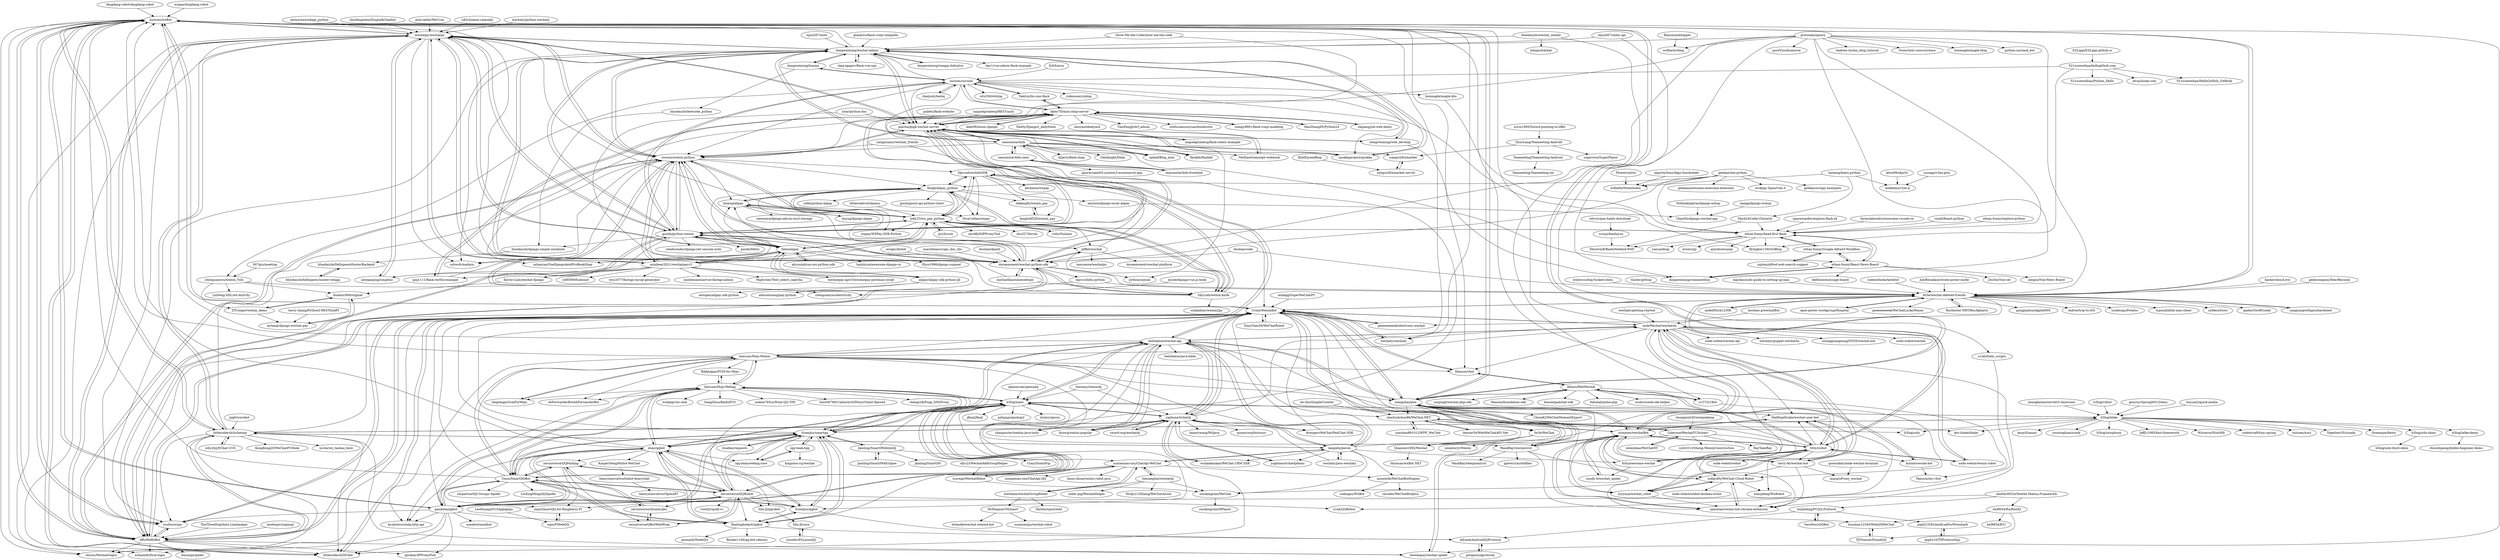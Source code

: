 digraph G {
"dingdang-robot/dingdang-robot" -> "liuwons/wxBot" ["e"=1]
"TaleLin/lin-cms-flask" -> "Allen7D/mini-shop-server" ["e"=1]
"TaleLin/lin-cms-flask" -> "osroom/osroom" ["e"=1]
"newpanjing/simpleui" -> "wechatpy/wechatpy" ["e"=1]
"dongweiming/lyanna" -> "dongweiming/wechat-admin" ["e"=1]
"dongweiming/lyanna" -> "bluedazzle/leetcode_python" ["e"=1]
"dongweiming/lyanna" -> "osroom/osroom" ["e"=1]
"douban/code" -> "doraemonext/wechat-python-sdk" ["e"=1]
"douban/code" -> "0x5e/wechat-deleted-friends" ["e"=1]
"akaxincom/openzaly" -> "b3log/xiaov" ["e"=1]
"gtalarico/flask-vuejs-template" -> "dongweiming/wechat-admin" ["e"=1]
"pig6/wxrobot" -> "littlecodersh/itchatmp" ["e"=1]
"scrapy/dirbot" -> "doraemonext/wechat-python-sdk" ["e"=1]
"quokkaproject/quokka" -> "paicha/gxgk-wechat-server" ["e"=1]
"quokkaproject/quokka" -> "dongweiming/wechat-admin" ["e"=1]
"TonyChen56/WeChatRobot" -> "Urinx/WeixinBot" ["e"=1]
"leochen-g/wechatBot" -> "nodeWechat/wechat4u" ["e"=1]
"zkqiang/job-web-demo" -> "Allen7D/mini-shop-server" ["e"=1]
"flaskbb/flaskbb" -> "paicha/gxgk-wechat-server" ["e"=1]
"pallets/flask-website" -> "paicha/gxgk-wechat-server" ["e"=1]
"wechaty/python-wechaty" -> "wechatpy/wechatpy" ["e"=1]
"sdvcrx/pan-baidu-download" -> "scusjs/baiduyun" ["e"=1]
"wangy8961/flask-vuejs-madblog" -> "Allen7D/mini-shop-server" ["e"=1]
"HaoZhang95/Python24" -> "Allen7D/mini-shop-server" ["e"=1]
"MrPenguinTM/xiaoV" -> "sunmiaozju/wechat-robot"
"MrPenguinTM/xiaoV" -> "dchaofei/wechat-remind-bot"
"liyiorg/weixin-popular" -> "yaphone/itchat4j" ["e"=1]
"liyiorg/weixin-popular" -> "hellokaton/wechat-api" ["e"=1]
"sbzhu/weworkapi_python" -> "wechatpy/wechatpy" ["e"=1]
"marchtea/scrapy_doc_chs" -> "doraemonext/wechat-python-sdk" ["e"=1]
"yangxuanxc/wechat_friends" -> "Urinx/WeixinBot" ["e"=1]
"yangxuanxc/wechat_friends" -> "zwczou/weixin-python" ["e"=1]
"AvengersWeChat/PadChat-SDK" -> "Urinx/WeixinBot" ["e"=1]
"ZTCooper/weixin_demo" -> "mrhaoji/django-wechat-pay"
"ZTCooper/weixin_demo" -> "duoduo369/original"
"zhangkaitao/servlet3-showcase" -> "b3log/latke" ["e"=1]
"TheThreeDog/Auto-Lianliankan" -> "offu/WeRoBot" ["e"=1]
"mrhaoji/django-wechat-pay" -> "duoduo369/original"
"kanjielu/jeeves" -> "yaphone/itchat4j"
"kanjielu/jeeves" -> "xuxiaoxiao-xxx/ChatApi-WeChat"
"kanjielu/jeeves" -> "moontide/WeChatBotEngine"
"kanjielu/jeeves" -> "hellokaton/wechat-api"
"kanjielu/jeeves" -> "littlecodersh/itchatmp"
"kanjielu/jeeves" -> "wechaty/java-wechaty" ["e"=1]
"kanjielu/jeeves" -> "Urinx/WeixinBot"
"kanjielu/jeeves" -> "wuliaokankan/WeChat.CRM.SDK" ["e"=1]
"kanjielu/jeeves" -> "fritx/awesome-wechat"
"kanjielu/jeeves" -> "smokingrain/WeChat"
"kanjielu/jeeves" -> "liuwons/wxBot"
"kanjielu/jeeves" -> "yaphone/itchat4jdemo"
"xhan/qqbot" -> "floatinghotpot/qqbot"
"xhan/qqbot" -> "Yinzo/SmartQQBot"
"xhan/qqbot" -> "zeruniverse/QQRobot"
"xhan/qqbot" -> "pandolia/qqbot"
"xhan/qqbot" -> "ScienJus/smartqq"
"xhan/qqbot" -> "ScienJus/qqbot"
"xhan/qqbot" -> "iqq-team/webqq-core"
"xhan/qqbot" -> "hexsum/Mojo-Webqq"
"xhan/qqbot" -> "b3log/xiaov"
"xhan/qqbot" -> "KasperDeng/Hubot-WeChat"
"xhan/qqbot" -> "Urinx/WeixinBot"
"xhan/qqbot" -> "liuwons/wxBot"
"xhan/qqbot" -> "Shu-Ji/qqrobot"
"xhan/qqbot" -> "zeruniverse/QQParking"
"xhan/qqbot" -> "kyubotics/coolq-http-api" ["e"=1]
"Xavier-Lam/wechat-django" -> "duoduo369/original" ["e"=1]
"spacewander/explore-flask-zh" -> "ethan-funny/head-first-flask" ["e"=1]
"miguelgrinberg/REST-auth" -> "paicha/gxgk-wechat-server" ["e"=1]
"weixinbao/WeChatXY" -> "Liberxue/WechatYUNchart" ["e"=1]
"osroom/osroom" -> "TaleLin/lin-cms-flask" ["e"=1]
"osroom/osroom" -> "Allen7D/mini-shop-server"
"osroom/osroom" -> "xpleaf/Blog_mini" ["e"=1]
"osroom/osroom" -> "chaijunit/beibq" ["e"=1]
"osroom/osroom" -> "flyhigher139/OctBlog" ["e"=1]
"osroom/osroom" -> "gusibi/python-weixin"
"osroom/osroom" -> "dongweiming/wechat-admin"
"osroom/osroom" -> "quokkaproject/quokka" ["e"=1]
"osroom/osroom" -> "wtx358/wtxlog" ["e"=1]
"osroom/osroom" -> "paicha/gxgk-wechat-server"
"osroom/osroom" -> "zwczou/weixin-python"
"osroom/osroom" -> "dongweiming/lyanna" ["e"=1]
"osroom/osroom" -> "honmaple/maple-bbs" ["e"=1]
"osroom/osroom" -> "chenguanyou/weixin_YiQi"
"osroom/osroom" -> "yokonsan/yublog" ["e"=1]
"formulahendry/awesome-vscode-cn" -> "ethan-funny/head-first-flask" ["e"=1]
"qzq1111/flask-restful-example" -> "Allen7D/mini-shop-server" ["e"=1]
"qzq1111/flask-restful-example" -> "zwczou/weixin-python" ["e"=1]
"b3log/vditor" -> "b3log/latke" ["e"=1]
"lxneng/alipay" -> "fengli/alipay_python"
"lxneng/alipay" -> "liuyug/django-alipay"
"lxneng/alipay" -> "SIvaCoHan/wxpay"
"lxneng/alipay" -> "xiewenya/django-aliyun-oss2-storage" ["e"=1]
"lxneng/alipay" -> "Jolly23/wx_pay_python"
"leestar54/WebWeChatAPI.Net" -> "sherlockchou86/WeChat.NET"
"007gzs/meeting" -> "chenguanyou/weixin_YiQi" ["e"=1]
"myide/django-vue.js-book" -> "chenguanyou/electricity" ["e"=1]
"duoduo369/original" -> "mrhaoji/django-wechat-pay"
"duoduo369/original" -> "ZTCooper/weixin_demo"
"oleg-agapov/flask-vue-spa" -> "dongweiming/wechat-admin" ["e"=1]
"chaijunit/beibq" -> "osroom/osroom" ["e"=1]
"foxinmy/weixin4j" -> "yaphone/itchat4j" ["e"=1]
"foxinmy/weixin4j" -> "b3log/xiaov" ["e"=1]
"wuliaokankan/WeChat.CRM.SDK" -> "yaphone/itchat4j" ["e"=1]
"Allen7D/mini-shop-server" -> "qzq1111/flask-restful-example" ["e"=1]
"Allen7D/mini-shop-server" -> "TaleLin/lin-cms-flask" ["e"=1]
"Allen7D/mini-shop-server" -> "wangy8961/flask-vuejs-madblog" ["e"=1]
"Allen7D/mini-shop-server" -> "osroom/osroom"
"Allen7D/mini-shop-server" -> "kele59/imooc-django" ["e"=1]
"Allen7D/mini-shop-server" -> "gusibi/python-weixin"
"Allen7D/mini-shop-server" -> "mtianyan/VueDjangoAntdProBookShop" ["e"=1]
"Allen7D/mini-shop-server" -> "Pad0y/Django2_dailyfresh" ["e"=1]
"Allen7D/mini-shop-server" -> "zkqiang/job-web-demo" ["e"=1]
"Allen7D/mini-shop-server" -> "paicha/gxgk-wechat-server"
"Allen7D/mini-shop-server" -> "imoyao/idealyard" ["e"=1]
"Allen7D/mini-shop-server" -> "HaoZhang95/Python24" ["e"=1]
"Allen7D/mini-shop-server" -> "TianPangJi/drf_admin" ["e"=1]
"Allen7D/mini-shop-server" -> "zwczou/weixin-python"
"Allen7D/mini-shop-server" -> "confucianzuoyuan/bookstore" ["e"=1]
"zhuifengshen/DingtalkChatbot" -> "wechatpy/wechatpy" ["e"=1]
"wistbean/wechatGroupRobot" -> "xuxiaoxiao-xxx/ChatApi-WeChat"
"wistbean/wechatGroupRobot" -> "MrPenguinTM/xiaoV"
"wistbean/wechatGroupRobot" -> "Zhyblx/squirrelAI"
"chenguanyou/weixin_YiQi" -> "LinFeng-XHL/wx-Activity"
"chenguanyou/weixin_YiQi" -> "duoduo369/original"
"chenguanyou/weixin_YiQi" -> "ZTCooper/weixin_demo"
"chenguanyou/weixin_YiQi" -> "chenguanyou/electricity"
"luojinfang/PCQQ-Protocol" -> "VeroFess/QQBot"
"luojinfang/PCQQ-Protocol" -> "lofrank/AndroidQQProtocol"
"luojinfang/PCQQ-Protocol" -> "pig4210/ExtendLuaForWireshark"
"Flowerowl/ici" -> "wilbeibi/NotesIndex" ["e"=1]
"alipay/alipay-sdk-python-all" -> "fzlee/alipay"
"alipay/alipay-sdk-python-all" -> "adisonhuang/pay-python"
"alipay/alipay-sdk-python-all" -> "antopen/alipay-sdk-python"
"xqin/PiWebQQ" -> "xqin/SmartQQ-for-Raspberry-Pi"
"herry-zhang/Python3-RESTfulAPI" -> "mrhaoji/django-wechat-pay" ["e"=1]
"scorego/WechatRobot" -> "xuxiaoxiao-xxx/ChatApi-WeChat"
"scorego/WechatRobot" -> "smokingrain/WeChat"
"xqin/SmartQQ-for-Raspberry-Pi" -> "xqin/PiWebQQ"
"VeroFess/QQBot" -> "luojinfang/PCQQ-Protocol"
"NothinkingGao/django-eshop" -> "ChanMo/django-wechat-pay"
"Shu-Ji/qqrobot" -> "Shu-Ji/coco"
"kinglio8520/weixin_pay" -> "ddkangfu/weixin_pay"
"wechatpy/wechatpy" -> "doraemonext/wechat-python-sdk"
"wechatpy/wechatpy" -> "offu/WeRoBot"
"wechatpy/wechatpy" -> "zwczou/weixin-python"
"wechatpy/wechatpy" -> "gusibi/python-weixin"
"wechatpy/wechatpy" -> "fzlee/alipay"
"wechatpy/wechatpy" -> "paicha/gxgk-wechat-server"
"wechatpy/wechatpy" -> "minibear2021/wechatpayv3"
"wechatpy/wechatpy" -> "littlecodersh/ItChat" ["e"=1]
"wechatpy/wechatpy" -> "liuwons/wxBot"
"wechatpy/wechatpy" -> "youfou/wxpy" ["e"=1]
"wechatpy/wechatpy" -> "sshwsfc/xadmin" ["e"=1]
"wechatpy/wechatpy" -> "newpanjing/simpleui" ["e"=1]
"wechatpy/wechatpy" -> "dongweiming/wechat-admin"
"wechatpy/wechatpy" -> "littlecodersh/itchatmp"
"wechatpy/wechatpy" -> "chyroc/WechatSogou" ["e"=1]
"egrcc/zhihu-python" -> "0x5e/wechat-deleted-friends" ["e"=1]
"egrcc/zhihu-python" -> "offu/WeRoBot" ["e"=1]
"hackerzhou/Love" -> "0x5e/wechat-deleted-friends" ["e"=1]
"geekcompany/DeerResume" -> "0x5e/wechat-deleted-friends" ["e"=1]
"EZLippi/EZLippi.github.io" -> "521xueweihan/hellogithub.com" ["e"=1]
"yangyangwithgnu/hardseed" -> "0x5e/wechat-deleted-friends" ["e"=1]
"sword-org/wechat4j" -> "hellokaton/wechat-api" ["e"=1]
"sword-org/wechat4j" -> "yaphone/itchat4j" ["e"=1]
"hsiafan/requests" -> "ScienJus/smartqq"
"miguelgrinberg/flask-celery-example" -> "paicha/gxgk-wechat-server" ["e"=1]
"doraemonext/wechat-python-sdk" -> "wechatpy/wechatpy"
"doraemonext/wechat-python-sdk" -> "offu/WeRoBot"
"doraemonext/wechat-python-sdk" -> "paicha/gxgk-wechat-server"
"doraemonext/wechat-python-sdk" -> "jeffkit/wechat"
"doraemonext/wechat-python-sdk" -> "Skycrab/weixin-knife"
"doraemonext/wechat-python-sdk" -> "dongweiming/wechat-admin"
"doraemonext/wechat-python-sdk" -> "gusibi/python-weixin"
"doraemonext/wechat-python-sdk" -> "pythoncn/june" ["e"=1]
"doraemonext/wechat-python-sdk" -> "zwczou/weixin-python"
"doraemonext/wechat-python-sdk" -> "michaelliao/sinaweibopy" ["e"=1]
"doraemonext/wechat-python-sdk" -> "liuwons/wxBot"
"doraemonext/wechat-python-sdk" -> "fengli/alipay_python"
"doraemonext/wechat-python-sdk" -> "0x5e/wechat-deleted-friends"
"doraemonext/wechat-python-sdk" -> "egrcc/zhihu-python" ["e"=1]
"doraemonext/wechat-python-sdk" -> "lxneng/alipay"
"hellokaton/wechat-api" -> "Urinx/WeixinBot"
"hellokaton/wechat-api" -> "yaphone/itchat4j"
"hellokaton/wechat-api" -> "ScienJus/smartqq"
"hellokaton/wechat-api" -> "b3log/xiaov"
"hellokaton/wechat-api" -> "liuwons/wxBot"
"hellokaton/wechat-api" -> "xiangzhai/qwx"
"hellokaton/wechat-api" -> "lets-blade/blade" ["e"=1]
"hellokaton/wechat-api" -> "hellokaton/java-bible" ["e"=1]
"hellokaton/wechat-api" -> "liyiorg/weixin-popular" ["e"=1]
"hellokaton/wechat-api" -> "sherlockchou86/WeChat.NET"
"hellokaton/wechat-api" -> "xuxiaoxiao-xxx/ChatApi-WeChat"
"hellokaton/wechat-api" -> "kanjielu/jeeves"
"hellokaton/wechat-api" -> "nodeWechat/wechat4u"
"hellokaton/wechat-api" -> "chanjarster/weixin-java-tools" ["e"=1]
"hellokaton/wechat-api" -> "hexsum/Mojo-Weixin"
"Yinzo/SmartQQBot" -> "zeruniverse/QQRobot"
"Yinzo/SmartQQBot" -> "xhan/qqbot"
"Yinzo/SmartQQBot" -> "pandolia/qqbot"
"Yinzo/SmartQQBot" -> "ScienJus/smartqq"
"Yinzo/SmartQQBot" -> "hexsum/Mojo-Webqq"
"Yinzo/SmartQQBot" -> "floatinghotpot/qqbot"
"Yinzo/SmartQQBot" -> "ScienJus/qqbot"
"Yinzo/SmartQQBot" -> "zeruniverse/QQParking"
"Yinzo/SmartQQBot" -> "xqin/SmartQQ-for-Raspberry-Pi"
"Yinzo/SmartQQBot" -> "b3log/xiaov"
"Yinzo/SmartQQBot" -> "hexsum/Mojo-Weixin"
"Yinzo/SmartQQBot" -> "liuwons/wxBot"
"Yinzo/SmartQQBot" -> "Urinx/WeixinBot"
"Yinzo/SmartQQBot" -> "caspartse/QQ-Groups-Spider" ["e"=1]
"Yinzo/SmartQQBot" -> "LiuXingMing/QQSpider" ["e"=1]
"sfyc23/WechatAddGroupHelper" -> "scorego/WechatRobot" ["e"=1]
"xiangzhai/qwx" -> "Urinx/WeixinBot"
"xiangzhai/qwx" -> "lu4kyd0y/WeChat-Cloud-Robot"
"xiangzhai/qwx" -> "0x5e/wechat-deleted-friends"
"xiangzhai/qwx" -> "stonexer/wechatBot"
"xiangzhai/qwx" -> "sherlockchou86/WeChat.NET"
"xiangzhai/qwx" -> "liuwons/wxBot"
"xiangzhai/qwx" -> "0x5e/WeChat"
"xiangzhai/qwx" -> "hellokaton/wechat-api"
"xiangzhai/qwx" -> "MaskRay/wechatircd"
"xiangzhai/qwx" -> "lbbniu/WebWechat"
"xiangzhai/qwx" -> "Chion82/WeChatMomentExport" ["e"=1]
"xiangzhai/qwx" -> "lyyyuna/wechat_robot"
"xiangzhai/qwx" -> "fritx/wxbot"
"xiangzhai/qwx" -> "sundy-li/wechat_spider" ["e"=1]
"xiangzhai/qwx" -> "HalfdogStudio/wechat-user-bot"
"Show-Me-the-Code/show-me-the-code" -> "dongweiming/wechat-admin" ["e"=1]
"Show-Me-the-Code/show-me-the-code" -> "paicha/gxgk-wechat-server" ["e"=1]
"wechaty/java-wechaty" -> "yaphone/itchat4j" ["e"=1]
"wechaty/java-wechaty" -> "kanjielu/jeeves" ["e"=1]
"Skycrab/wzhifuSDK" -> "Skycrab/weixin-knife"
"Skycrab/wzhifuSDK" -> "fengli/alipay_python"
"Skycrab/wzhifuSDK" -> "deckmon/wxpay"
"Skycrab/wzhifuSDK" -> "ddkangfu/weixin_pay"
"Skycrab/wzhifuSDK" -> "kinglio8520/weixin_pay"
"Skycrab/wzhifuSDK" -> "SIvaCoHan/wxpay"
"Skycrab/wzhifuSDK" -> "Jolly23/wx_pay_python"
"ddkangfu/weixin_pay" -> "kinglio8520/weixin_pay"
"wintercn/dog-fucked-zhihu" -> "0x5e/wechat-deleted-friends" ["e"=1]
"geekan/one-python" -> "geekan/awesome-awesome-awesome" ["e"=1]
"geekan/one-python" -> "ethan-funny/head-first-flask"
"geekan/one-python" -> "wsdjeg/.SpaceVim.d" ["e"=1]
"geekan/one-python" -> "geekan/scrapy-examples" ["e"=1]
"geekan/one-python" -> "doraemonext/wechat-python-sdk"
"geekan/one-python" -> "wilbeibi/NotesIndex"
"geekan/one-python" -> "fengli/alipay_python"
"kootenpv/yagmail" -> "offu/WeRoBot" ["e"=1]
"cundi/fluent-python" -> "ethan-funny/head-first-flask" ["e"=1]
"Gazler/githug" -> "0x5e/wechat-deleted-friends" ["e"=1]
"zeruniverse/QQRobot" -> "Yinzo/SmartQQBot"
"zeruniverse/QQRobot" -> "zeruniverse/QQParking"
"zeruniverse/QQRobot" -> "zeruniverse/QBotWebWrap"
"zeruniverse/QQRobot" -> "xhan/qqbot"
"zeruniverse/QQRobot" -> "pandolia/qqbot"
"zeruniverse/QQRobot" -> "zeruniverse/QzoneLiker"
"zeruniverse/QQRobot" -> "b3log/xiaov"
"zeruniverse/QQRobot" -> "ScienJus/smartqq"
"zeruniverse/QQRobot" -> "ScienJus/qqbot"
"zeruniverse/QQRobot" -> "floatinghotpot/qqbot"
"zeruniverse/QQRobot" -> "xqin/SmartQQ-for-Raspberry-Pi"
"zeruniverse/QQRobot" -> "hexsum/Mojo-Webqq"
"zeruniverse/QQRobot" -> "x1ah/QQRobot"
"zeruniverse/QQRobot" -> "Shu-Ji/qqrobot"
"zeruniverse/QQRobot" -> "CoolQ/cqsdk-vc" ["e"=1]
"hexsum/Mojo-Webqq" -> "hexsum/Mojo-Weixin"
"hexsum/Mojo-Webqq" -> "RikkaApps/FCM-for-Mojo" ["e"=1]
"hexsum/Mojo-Webqq" -> "Yinzo/SmartQQBot"
"hexsum/Mojo-Webqq" -> "pandolia/qqbot"
"hexsum/Mojo-Webqq" -> "heipidage/GcmForMojo" ["e"=1]
"hexsum/Mojo-Webqq" -> "ScienJus/smartqq"
"hexsum/Mojo-Webqq" -> "ehForwarderBot/ehForwarderBot" ["e"=1]
"hexsum/Mojo-Webqq" -> "wsdjeg/vim-chat" ["e"=1]
"hexsum/Mojo-Webqq" -> "kyubotics/coolq-http-api" ["e"=1]
"hexsum/Mojo-Webqq" -> "xhan/qqbot"
"hexsum/Mojo-Webqq" -> "b3log/xiaov"
"hexsum/Mojo-Webqq" -> "GangZhuo/BaiduPCS" ["e"=1]
"hexsum/Mojo-Webqq" -> "askme765cs/Wine-QQ-TIM" ["e"=1]
"hexsum/Mojo-Webqq" -> "bin456789/Unblock163MusicClient-Xposed" ["e"=1]
"hexsum/Mojo-Webqq" -> "chengr28/Pcap_DNSProxy" ["e"=1]
"gusibi/python-weixin" -> "zwczou/weixin-python"
"gusibi/python-weixin" -> "wechatpy/wechatpy"
"gusibi/python-weixin" -> "weidwonder/django-jwt-session-auth"
"gusibi/python-weixin" -> "gusibi/Metis"
"gusibi/python-weixin" -> "Allen7D/mini-shop-server"
"gusibi/python-weixin" -> "doraemonext/wechat-python-sdk"
"gusibi/python-weixin" -> "Jolly23/wx_pay_python"
"gusibi/python-weixin" -> "offu/WeRoBot"
"gusibi/python-weixin" -> "paicha/gxgk-wechat-server"
"gusibi/python-weixin" -> "Xavier-Lam/wechat-django" ["e"=1]
"gusibi/python-weixin" -> "fzlee/alipay"
"gusibi/python-weixin" -> "dongweiming/wechat-admin"
"gusibi/python-weixin" -> "jeffkit/wechat"
"gusibi/python-weixin" -> "bluedazzle/django-simple-serializer"
"gusibi/python-weixin" -> "osroom/osroom"
"Skycrab/weixin-knife" -> "Skycrab/wzhifuSDK"
"Skycrab/weixin-knife" -> "fengli/alipay_python"
"Skycrab/weixin-knife" -> "doraemonext/wechat-python-sdk"
"Skycrab/weixin-knife" -> "jeffkit/wechat"
"Skycrab/weixin-knife" -> "lxneng/alipay"
"Skycrab/weixin-knife" -> "winkidney/weixin2py"
"Skycrab/weixin-knife" -> "Jolly23/wx_pay_python"
"Skycrab/weixin-knife" -> "zwczou/weixin-python"
"andelf/fuck12306" -> "0x5e/wechat-deleted-friends" ["e"=1]
"minibear2021/wechatpayv3" -> "fzlee/alipay"
"minibear2021/wechatpayv3" -> "wechatpy/wechatpy"
"minibear2021/wechatpayv3" -> "zwczou/weixin-python"
"minibear2021/wechatpayv3" -> "alipay/alipay-sdk-python-all"
"minibear2021/wechatpayv3" -> "gusibi/python-weixin"
"minibear2021/wechatpayv3" -> "Xavier-Lam/wechat-django" ["e"=1]
"minibear2021/wechatpayv3" -> "wechatpay-apiv3/wechatpay-postman-script" ["e"=1]
"minibear2021/wechatpayv3" -> "Allen7D/mini-shop-server"
"minibear2021/wechatpayv3" -> "newpanjing/simpleui" ["e"=1]
"minibear2021/wechatpayv3" -> "ydf0509/funboost" ["e"=1]
"minibear2021/wechatpayv3" -> "wxy2077/fastapi-mysql-generator" ["e"=1]
"minibear2021/wechatpayv3" -> "mizhexiaoxiao/vue-fastapi-admin" ["e"=1]
"minibear2021/wechatpayv3" -> "MgArcher/Text_select_captcha" ["e"=1]
"minibear2021/wechatpayv3" -> "Jolly23/wx_pay_python"
"minibear2021/wechatpayv3" -> "qzq1111/flask-restful-example" ["e"=1]
"hxl9654/RuiRuiQQ" -> "TJYSunset/DumbQQ"
"hxl9654/RuiRuiQQ" -> "hxl9654/E51"
"hxl9654/RuiRuiQQ" -> "huoshan12345/WebQQWeChat"
"lei-zhu/SimpleCrawler" -> "sherlockchou86/WeChat.NET" ["e"=1]
"douban/dpark" -> "doraemonext/wechat-python-sdk" ["e"=1]
"lehui99/ahjs5s" -> "kokdemo/v2ex.k" ["e"=1]
"why2lyj/ItChat-UOS" -> "littlecodersh/itchatmp" ["e"=1]
"Mark24Code/15minGit" -> "ethan-funny/head-first-flask" ["e"=1]
"Mark24Code/15minGit" -> "XhstormR/BaiduNetdisk-WAP" ["e"=1]
"tanteng/learn-python" -> "wilbeibi/NotesIndex"
"tanteng/learn-python" -> "Mark24Code/15minGit" ["e"=1]
"tanteng/learn-python" -> "kokdemo/v2ex.k"
"0x5e/WeChat" -> "Quanwei1992/Wechat"
"0x5e/WeChat" -> "ummterry/Weixin"
"huoshan12345/WebQQWeChat" -> "TJYSunset/DumbQQ"
"algorhythms/Algo-Quicksheet" -> "wilbeibi/NotesIndex" ["e"=1]
"sciooga/v2ex-plus" -> "kokdemo/v2ex.k" ["e"=1]
"fengli/alipay_python" -> "lxneng/alipay"
"fengli/alipay_python" -> "liuyug/django-alipay"
"fengli/alipay_python" -> "Skycrab/wzhifuSDK"
"fengli/alipay_python" -> "yefei/python-alipay"
"fengli/alipay_python" -> "Jolly23/wx_pay_python"
"fengli/alipay_python" -> "amyhoo/django-oscar-alipay"
"fengli/alipay_python" -> "Skycrab/weixin-knife"
"fengli/alipay_python" -> "SIvaCoHan/wxpay"
"fengli/alipay_python" -> "ddkangfu/weixin_pay"
"fengli/alipay_python" -> "wxpay/WXPay-SDK-Python"
"fengli/alipay_python" -> "jpush/jpush-api-python-client"
"zeruniverse/QQParking" -> "zeruniverse/QQRobot"
"zeruniverse/QQParking" -> "zeruniverse/QzoneLiker"
"zeruniverse/QQParking" -> "xqin/SmartQQ-for-Raspberry-Pi"
"zeruniverse/QQParking" -> "Yinzo/SmartQQBot"
"zeruniverse/QQParking" -> "zeruniverse/QBotWebWrap"
"bluedazzle/django-simple-serializer" -> "bluedazzle/HellspawnHunterBackend"
"amyhoo/django-oscar-alipay" -> "ChanMo/django-wechat-pay"
"younfor/PyLinuxQQ" -> "Shu-Ji/coco"
"pig4210/TXProtocolSpy" -> "pig4210/ExtendLuaForWireshark"
"macdao/ocds-guide-to-setting-up-mac" -> "0x5e/wechat-deleted-friends" ["e"=1]
"0x5e/wechat-deleted-friends" -> "Urinx/WeixinBot"
"0x5e/wechat-deleted-friends" -> "yangyangwithgnu/hardseed" ["e"=1]
"0x5e/wechat-deleted-friends" -> "open-power-workgroup/Hospital" ["e"=1]
"0x5e/wechat-deleted-friends" -> "geeeeeeeeek/WeChatLuckyMoney" ["e"=1]
"0x5e/wechat-deleted-friends" -> "geeeeeeeeek/electronic-wechat" ["e"=1]
"0x5e/wechat-deleted-friends" -> "liuwons/wxBot"
"0x5e/wechat-deleted-friends" -> "xiangzhai/qwx"
"0x5e/wechat-deleted-friends" -> "Rochester-NRT/RocAlphaGo" ["e"=1]
"0x5e/wechat-deleted-friends" -> "gongjianhui/AppleDNS" ["e"=1]
"0x5e/wechat-deleted-friends" -> "andelf/fuck12306" ["e"=1]
"0x5e/wechat-deleted-friends" -> "Aufree/trip-to-iOS" ["e"=1]
"0x5e/wechat-deleted-friends" -> "icodesign/Potatso" ["e"=1]
"0x5e/wechat-deleted-friends" -> "typcn/bilibili-mac-client" ["e"=1]
"0x5e/wechat-deleted-friends" -> "cyfdecyf/cow" ["e"=1]
"0x5e/wechat-deleted-friends" -> "ipader/SwiftGuide" ["e"=1]
"littlecodersh/ItChat" -> "Urinx/WeixinBot" ["e"=1]
"littlecodersh/ItChat" -> "liuwons/wxBot" ["e"=1]
"paicha/gxgk-wechat-server" -> "doraemonext/wechat-python-sdk"
"paicha/gxgk-wechat-server" -> "offu/WeRoBot"
"paicha/gxgk-wechat-server" -> "zwczou/weixin-python"
"paicha/gxgk-wechat-server" -> "dongweiming/wechat-admin"
"paicha/gxgk-wechat-server" -> "wechatpy/wechatpy"
"paicha/gxgk-wechat-server" -> "quokkaproject/quokka" ["e"=1]
"paicha/gxgk-wechat-server" -> "NetEaseGame/git-webhook" ["e"=1]
"paicha/gxgk-wechat-server" -> "dongweiming/web_develop" ["e"=1]
"paicha/gxgk-wechat-server" -> "flaskbb/flaskbb" ["e"=1]
"paicha/gxgk-wechat-server" -> "xpleaf/Blog_mini" ["e"=1]
"paicha/gxgk-wechat-server" -> "gusibi/python-weixin"
"paicha/gxgk-wechat-server" -> "seasonstar/bibi"
"paicha/gxgk-wechat-server" -> "miguelgrinberg/flask-celery-example" ["e"=1]
"paicha/gxgk-wechat-server" -> "pythoncn/june" ["e"=1]
"paicha/gxgk-wechat-server" -> "Allen7D/mini-shop-server"
"ScienJus/smartqq" -> "b3log/xiaov"
"ScienJus/smartqq" -> "Yinzo/SmartQQBot"
"ScienJus/smartqq" -> "hellokaton/wechat-api"
"ScienJus/smartqq" -> "ScienJus/qqbot"
"ScienJus/smartqq" -> "floatinghotpot/qqbot"
"ScienJus/smartqq" -> "pandolia/qqbot"
"ScienJus/smartqq" -> "xhan/qqbot"
"ScienJus/smartqq" -> "hexsum/Mojo-Webqq"
"ScienJus/smartqq" -> "iqq-team/iqq"
"ScienJus/smartqq" -> "zeruniverse/QQRobot"
"ScienJus/smartqq" -> "iqq-team/webqq-core"
"ScienJus/smartqq" -> "hsiafan/requests"
"ScienJus/smartqq" -> "b3log/latke"
"ScienJus/smartqq" -> "Urinx/WeixinBot"
"ScienJus/smartqq" -> "Jamling/SmartIM4IntelliJ"
"codeinthedark/editor" -> "0x5e/wechat-deleted-friends" ["e"=1]
"ictar/python-doc" -> "paicha/gxgk-wechat-server" ["e"=1]
"ictar/python-doc" -> "doraemonext/wechat-python-sdk" ["e"=1]
"JoelBesada/activate-power-mode" -> "0x5e/wechat-deleted-friends" ["e"=1]
"michaelliao/sinaweibopy" -> "doraemonext/wechat-python-sdk" ["e"=1]
"michaelliao/sinaweibopy" -> "Skycrab/weixin-knife" ["e"=1]
"michaelliao/sinaweibopy" -> "gusibi/python-weixin" ["e"=1]
"hexsum/Mojo-Weixin" -> "hexsum/Mojo-Webqq"
"hexsum/Mojo-Weixin" -> "heipidage/GcmForMojo" ["e"=1]
"hexsum/Mojo-Weixin" -> "Urinx/WeixinBot"
"hexsum/Mojo-Weixin" -> "Hanson/vbot" ["e"=1]
"hexsum/Mojo-Weixin" -> "RikkaApps/FCM-for-Mojo" ["e"=1]
"hexsum/Mojo-Weixin" -> "MaskRay/wechatircd"
"hexsum/Mojo-Weixin" -> "hellokaton/wechat-api"
"hexsum/Mojo-Weixin" -> "Yinzo/SmartQQBot"
"hexsum/Mojo-Weixin" -> "nodeWechat/wechat4u"
"hexsum/Mojo-Weixin" -> "liuwons/wxBot"
"hexsum/Mojo-Weixin" -> "AvengersWeChat/PadChat-SDK" ["e"=1]
"hexsum/Mojo-Weixin" -> "stonexer/wechatBot"
"hexsum/Mojo-Weixin" -> "ehForwarderBot/ehForwarderBot" ["e"=1]
"hexsum/Mojo-Weixin" -> "xiangzhai/qwx"
"hexsum/Mojo-Weixin" -> "kyubotics/coolq-http-api" ["e"=1]
"Raysmond/expper" -> "swfbarhr/blog" ["e"=1]
"aliyun/aliyun-oss-python-sdk" -> "fzlee/alipay" ["e"=1]
"sherlockchou86/WeChat.NET" -> "leestar54/WebWeChatAPI.Net"
"sherlockchou86/WeChat.NET" -> "yanchao891012/WPF_WeChat" ["e"=1]
"sherlockchou86/WeChat.NET" -> "0x5e/WeChat"
"sherlockchou86/WeChat.NET" -> "Quanwei1992/Wechat"
"sherlockchou86/WeChat.NET" -> "Liberxue/WechatYUNchart"
"floatinghotpot/qqbot" -> "ScienJus/qqbot"
"floatinghotpot/qqbot" -> "xhan/qqbot"
"floatinghotpot/qqbot" -> "Yinzo/SmartQQBot"
"floatinghotpot/qqbot" -> "ScienJus/smartqq"
"floatinghotpot/qqbot" -> "gismanli/NodeQQ" ["e"=1]
"floatinghotpot/qqbot" -> "Rocket1184/qq-bot-rebown"
"floatinghotpot/qqbot" -> "lofrank/AndroidQQProtocol"
"zeruniverse/QBotWebWrap" -> "zeruniverse/QzoneLiker"
"zeruniverse/QBotWebWrap" -> "zeruniverse/QQRobot"
"fy0/Icarus" -> "osroom/osroom" ["e"=1]
"ScienJus/qqbot" -> "floatinghotpot/qqbot"
"ScienJus/qqbot" -> "ScienJus/smartqq"
"ScienJus/qqbot" -> "Yinzo/SmartQQBot"
"ScienJus/qqbot" -> "xhan/qqbot"
"ScienJus/qqbot" -> "lofrank/AndroidQQProtocol"
"b3log/solo-skins" -> "b3log/solo-third-skins"
"polyrabbit/WeCron" -> "wechatpy/wechatpy" ["e"=1]
"HalfdogStudio/wechat-user-bot" -> "lyyyuna/wechat_robot"
"HalfdogStudio/wechat-user-bot" -> "stonexer/wechatBot"
"HalfdogStudio/wechat-user-bot" -> "spacelan/weixin-bot-chrome-extension"
"fritx/wxbot" -> "stonexer/wechatBot"
"fritx/wxbot" -> "fritx/awesome-wechat"
"fritx/wxbot" -> "node-webot/webot" ["e"=1]
"fritx/wxbot" -> "nodeWechat/wechat4u"
"fritx/wxbot" -> "HalfdogStudio/wechat-user-bot"
"fritx/wxbot" -> "lyyyuna/wechat_robot"
"fritx/wxbot" -> "liuwons/wxBot"
"fritx/wxbot" -> "spacelan/weixin-bot-chrome-extension"
"fritx/wxbot" -> "node-webot/weixin-robot" ["e"=1]
"fritx/wxbot" -> "Urinx/WeixinBot"
"fritx/wxbot" -> "kcloze/swoole-bot" ["e"=1]
"fritx/wxbot" -> "terry-fei/wechat-bot"
"fritx/wxbot" -> "sharpdeep/WxRobot"
"fritx/wxbot" -> "xiangzhai/qwx"
"fritx/wxbot" -> "smokingrain/WeChat"
"zeruniverse/QzoneLiker" -> "zeruniverse/QBotWebWrap"
"zeruniverse/QzoneLiker" -> "zeruniverse/QQParking"
"goorockey/node-wechat-terminal" -> "masq/uProxy_wechat"
"b3log/latke-demo" -> "zhouzhipeng/dubbo-beginner-demo"
"open-power-workgroup/Hospital" -> "0x5e/wechat-deleted-friends" ["e"=1]
"geeeeeeeeek/electronic-wechat" -> "Urinx/WeixinBot" ["e"=1]
"wechaty/wechaty" -> "Urinx/WeixinBot" ["e"=1]
"Rochester-NRT/RocAlphaGo" -> "0x5e/wechat-deleted-friends" ["e"=1]
"Urinx/WeixinBot" -> "liuwons/wxBot"
"Urinx/WeixinBot" -> "littlecodersh/ItChat" ["e"=1]
"Urinx/WeixinBot" -> "youfou/wxpy" ["e"=1]
"Urinx/WeixinBot" -> "Hanson/vbot" ["e"=1]
"Urinx/WeixinBot" -> "0x5e/wechat-deleted-friends"
"Urinx/WeixinBot" -> "wechaty/wechaty" ["e"=1]
"Urinx/WeixinBot" -> "hellokaton/wechat-api"
"Urinx/WeixinBot" -> "nodeWechat/wechat4u"
"Urinx/WeixinBot" -> "xiangzhai/qwx"
"Urinx/WeixinBot" -> "geeeeeeeeek/electronic-wechat" ["e"=1]
"Urinx/WeixinBot" -> "offu/WeRoBot"
"Urinx/WeixinBot" -> "yaphone/itchat4j"
"Urinx/WeixinBot" -> "bowenpay/wechat-spider" ["e"=1]
"Urinx/WeixinBot" -> "chyroc/WechatSogou" ["e"=1]
"Urinx/WeixinBot" -> "TonyChen56/WeChatRobot" ["e"=1]
"liuwons/wxBot" -> "Urinx/WeixinBot"
"liuwons/wxBot" -> "littlecodersh/ItChat" ["e"=1]
"liuwons/wxBot" -> "youfou/wxpy" ["e"=1]
"liuwons/wxBot" -> "Hanson/vbot" ["e"=1]
"liuwons/wxBot" -> "offu/WeRoBot"
"liuwons/wxBot" -> "pandolia/qqbot"
"liuwons/wxBot" -> "wechaty/wechaty" ["e"=1]
"liuwons/wxBot" -> "0x5e/wechat-deleted-friends"
"liuwons/wxBot" -> "littlecodersh/itchatmp"
"liuwons/wxBot" -> "wechatpy/wechatpy"
"liuwons/wxBot" -> "chyroc/WechatSogou" ["e"=1]
"liuwons/wxBot" -> "xchaoinfo/fuck-login" ["e"=1]
"liuwons/wxBot" -> "fritx/wxbot"
"liuwons/wxBot" -> "bowenpay/wechat-spider" ["e"=1]
"liuwons/wxBot" -> "xiangzhai/qwx"
"KasperDeng/Hubot-WeChat" -> "bearyinnovative/hubot-bearychat"
"xpleaf/Blog_mini" -> "paicha/gxgk-wechat-server" ["e"=1]
"b3log/xiaov" -> "ScienJus/smartqq"
"b3log/xiaov" -> "b3log/latke"
"b3log/xiaov" -> "zeruniverse/QQRobot"
"b3log/xiaov" -> "Yinzo/SmartQQBot"
"b3log/xiaov" -> "hellokaton/wechat-api"
"b3log/xiaov" -> "pandolia/qqbot"
"b3log/xiaov" -> "xhan/qqbot"
"b3log/xiaov" -> "hexsum/Mojo-Webqq"
"b3log/xiaov" -> "yaphone/itchat4j"
"b3log/xiaov" -> "floatinghotpot/qqbot"
"b3log/xiaov" -> "ScienJus/qqbot"
"b3log/xiaov" -> "jfinal/jfinal" ["e"=1]
"b3log/xiaov" -> "pzhgugu/goshop2" ["e"=1]
"b3log/xiaov" -> "xtuhcy/gecco" ["e"=1]
"b3log/xiaov" -> "b3log/solo" ["e"=1]
"nodeWechat/wechat4u" -> "stonexer/wechatBot"
"nodeWechat/wechat4u" -> "Urinx/WeixinBot"
"nodeWechat/wechat4u" -> "fritx/wxbot"
"nodeWechat/wechat4u" -> "HalfdogStudio/wechat-user-bot"
"nodeWechat/wechat4u" -> "node-webot/weixin-robot" ["e"=1]
"nodeWechat/wechat4u" -> "terry-fei/wechat-bot"
"nodeWechat/wechat4u" -> "Hanson/vbot" ["e"=1]
"nodeWechat/wechat4u" -> "node-webot/wechat-api" ["e"=1]
"nodeWechat/wechat4u" -> "wechaty/wechaty" ["e"=1]
"nodeWechat/wechat4u" -> "spacelan/weixin-bot-chrome-extension"
"nodeWechat/wechat4u" -> "liuwons/wxBot"
"nodeWechat/wechat4u" -> "wechaty/puppet-wechat4u" ["e"=1]
"nodeWechat/wechat4u" -> "cixingguangming55555/wechat-bot" ["e"=1]
"nodeWechat/wechat4u" -> "hellokaton/wechat-api"
"nodeWechat/wechat4u" -> "node-webot/wechat" ["e"=1]
"stonexer/wechatBot" -> "spacelan/weixin-bot-chrome-extension"
"stonexer/wechatBot" -> "nodeWechat/wechat4u"
"stonexer/wechatBot" -> "HalfdogStudio/wechat-user-bot"
"stonexer/wechatBot" -> "lu4kyd0y/WeChat-Cloud-Robot"
"stonexer/wechatBot" -> "fritx/wxbot"
"stonexer/wechatBot" -> "terry-fei/wechat-bot"
"stonexer/wechatBot" -> "lyyyuna/wechat_robot"
"stonexer/wechatBot" -> "xiangzhai/qwx"
"stonexer/wechatBot" -> "MaskRay/wechatircd"
"stonexer/wechatBot" -> "Urinx/WeixinBot"
"gaussic/SpringMVCDemo" -> "b3log/latke" ["e"=1]
"DyncLang/Teameeting-Android" -> "Teameeting/Teameeting-Android"
"DyncLang/Teameeting-Android" -> "supercwn/SuperPlayer" ["e"=1]
"DyncLang/Teameeting-Android" -> "yangui28/xmarket"
"terry-fei/wechat-bot" -> "stonexer/wechatBot"
"terry-fei/wechat-bot" -> "masq/uProxy_wechat"
"terry-fei/wechat-bot" -> "HalfdogStudio/wechat-user-bot"
"terry-fei/wechat-bot" -> "nodeWechat/wechat4u"
"terry-fei/wechat-bot" -> "spacelan/weixin-bot-chrome-extension"
"terry-fei/wechat-bot" -> "lu4kyd0y/WeChat-Cloud-Robot"
"lu4kyd0y/WeChat-Cloud-Robot" -> "spacelan/weixin-bot-chrome-extension"
"lu4kyd0y/WeChat-Cloud-Robot" -> "stonexer/wechatBot"
"lu4kyd0y/WeChat-Cloud-Robot" -> "node-webot/webot-douban-event" ["e"=1]
"lu4kyd0y/WeChat-Cloud-Robot" -> "lyyyuna/wechat_robot"
"lu4kyd0y/WeChat-Cloud-Robot" -> "sharpdeep/WxRobot"
"MaskRay/wechatircd" -> "MaskRay/telegramircd"
"MaskRay/wechatircd" -> "spacelan/weixin-bot-chrome-extension"
"MaskRay/wechatircd" -> "ppwwyyxx/dotfiles"
"MaskRay/wechatircd" -> "stonexer/wechatBot"
"MaskRay/wechatircd" -> "xiangzhai/qwx"
"MaskRay/wechatircd" -> "lu4kyd0y/WeChat-Cloud-Robot"
"Teameeting/Teameeting-Android" -> "Teameeting/Teameeting-ios"
"b3log/latke" -> "b3log/xiaov"
"b3log/latke" -> "b3log/solo-skins"
"b3log/latke" -> "youtongluan/sumk" ["e"=1]
"b3log/latke" -> "b3log/symphony" ["e"=1]
"b3log/latke" -> "lets-blade/blade" ["e"=1]
"b3log/latke" -> "JeffLi1993/fast-framework" ["e"=1]
"b3log/latke" -> "b3log/solo" ["e"=1]
"b3log/latke" -> "b3log/latke-demo"
"b3log/latke" -> "Wizzercn/NutzWk" ["e"=1]
"b3log/latke" -> "code4craft/tiny-spring" ["e"=1]
"b3log/latke" -> "ScienJus/smartqq"
"b3log/latke" -> "nutzam/nutz" ["e"=1]
"b3log/latke" -> "TogetherOS/cicada" ["e"=1]
"b3log/latke" -> "Dreampie/Resty" ["e"=1]
"b3log/latke" -> "AnoyiX/anoyi" ["e"=1]
"bearyinnovative/hubot-bearychat" -> "bearyinnovative/OpenAPI"
"lyyyuna/wechat_robot" -> "HalfdogStudio/wechat-user-bot"
"lyyyuna/wechat_robot" -> "spacelan/weixin-bot-chrome-extension"
"lyyyuna/wechat_robot" -> "lu4kyd0y/WeChat-Cloud-Robot"
"honmaple/maple-bbs" -> "ethan-funny/head-first-flask" ["e"=1]
"fritx/awesome-wechat" -> "fritx/wxbot"
"fritx/awesome-wechat" -> "stonexer/wechatBot"
"fritx/awesome-wechat" -> "nodeWechat/wechat4u"
"fritx/awesome-wechat" -> "sundy-li/wechat_spider" ["e"=1]
"dongweiming/web_develop" -> "dongweiming/wechat-admin" ["e"=1]
"dongweiming/web_develop" -> "paicha/gxgk-wechat-server" ["e"=1]
"dongweiming/web_develop" -> "dongweiming/commentbox" ["e"=1]
"x1ah/Daily_scripts" -> "x1ah/QQRobot"
"LeoHuang2015/qqloginjs" -> "xqin/PiWebQQ"
"spacelan/weixin-bot-chrome-extension" -> "stonexer/wechatBot"
"spacelan/weixin-bot-chrome-extension" -> "lu4kyd0y/WeChat-Cloud-Robot"
"pig4210/ExtendLuaForWireshark" -> "pig4210/TXProtocolSpy"
"zwczou/weixin-python" -> "Jolly23/wx_pay_python"
"zwczou/weixin-python" -> "wechatpy/wechatpy"
"zwczou/weixin-python" -> "gusibi/python-weixin"
"zwczou/weixin-python" -> "fzlee/alipay"
"zwczou/weixin-python" -> "paicha/gxgk-wechat-server"
"zwczou/weixin-python" -> "offu/WeRoBot"
"zwczou/weixin-python" -> "minibear2021/wechatpayv3"
"zwczou/weixin-python" -> "dongweiming/wechat-admin"
"zwczou/weixin-python" -> "Skycrab/wzhifuSDK"
"zwczou/weixin-python" -> "doraemonext/wechat-python-sdk"
"zwczou/weixin-python" -> "lxneng/alipay"
"zwczou/weixin-python" -> "sshwsfc/xadmin" ["e"=1]
"zwczou/weixin-python" -> "Skycrab/weixin-knife"
"zwczou/weixin-python" -> "fengli/alipay_python"
"zwczou/weixin-python" -> "alipay/alipay-sdk-python-all"
"xurui1995/Sword-pointing-to-offer" -> "DyncLang/Teameeting-Android" ["e"=1]
"pandolia/qqbot" -> "Yinzo/SmartQQBot"
"pandolia/qqbot" -> "liuwons/wxBot"
"pandolia/qqbot" -> "hexsum/Mojo-Webqq"
"pandolia/qqbot" -> "kyubotics/coolq-http-api" ["e"=1]
"pandolia/qqbot" -> "xhan/qqbot"
"pandolia/qqbot" -> "zeruniverse/QQRobot"
"pandolia/qqbot" -> "ScienJus/smartqq"
"pandolia/qqbot" -> "nonebot/nonebot" ["e"=1]
"pandolia/qqbot" -> "Urinx/WeixinBot"
"pandolia/qqbot" -> "littlecodersh/ItChat" ["e"=1]
"pandolia/qqbot" -> "youfou/wxpy" ["e"=1]
"pandolia/qqbot" -> "b3log/xiaov"
"pandolia/qqbot" -> "xchaoinfo/fuck-login" ["e"=1]
"pandolia/qqbot" -> "qiyeboy/IPProxyPool" ["e"=1]
"pandolia/qqbot" -> "floatinghotpot/qqbot"
"protream/iquery" -> "x1ah/Daily_scripts"
"protream/iquery" -> "ethan-funny/head-first-flask"
"protream/iquery" -> "Andrew-liu/my_blog_tutorial" ["e"=1]
"protream/iquery" -> "doraemonext/wechat-python-sdk"
"protream/iquery" -> "0x5e/wechat-deleted-friends"
"protream/iquery" -> "Forec/text-cooccurrence"
"protream/iquery" -> "paicha/gxgk-wechat-server"
"protream/iquery" -> "dongweiming/commentbox"
"protream/iquery" -> "honmaple/maple-blog" ["e"=1]
"protream/iquery" -> "swfbarhr/blog"
"protream/iquery" -> "python-cn/slack_bot" ["e"=1]
"protream/iquery" -> "dongweiming/wechat-admin"
"protream/iquery" -> "pureYun/dnomovie" ["e"=1]
"NetEaseGame/git-webhook" -> "paicha/gxgk-wechat-server" ["e"=1]
"littlecodersh/itchatmp" -> "littlecodersh/ItChat" ["e"=1]
"littlecodersh/itchatmp" -> "offu/WeRoBot"
"littlecodersh/itchatmp" -> "liuwons/wxBot"
"littlecodersh/itchatmp" -> "youfou/wxpy" ["e"=1]
"littlecodersh/itchatmp" -> "wechatpy/wechatpy"
"littlecodersh/itchatmp" -> "Urinx/WeixinBot"
"littlecodersh/itchatmp" -> "chyroc/WechatSogou" ["e"=1]
"littlecodersh/itchatmp" -> "yaphone/itchat4j"
"littlecodersh/itchatmp" -> "kanjielu/jeeves"
"littlecodersh/itchatmp" -> "why2lyj/ItChat-UOS" ["e"=1]
"littlecodersh/itchatmp" -> "bowenpay/wechat-spider" ["e"=1]
"littlecodersh/itchatmp" -> "zwczou/weixin-python"
"littlecodersh/itchatmp" -> "KongKong20/WeChatPCHook" ["e"=1]
"littlecodersh/itchatmp" -> "xsren/wx_taobao_fanli" ["e"=1]
"littlecodersh/itchatmp" -> "paicha/gxgk-wechat-server"
"bowenpay/wechat-spider" -> "Urinx/WeixinBot" ["e"=1]
"flyleft/jcalaBlog" -> "yangui28/xmarket-server" ["e"=1]
"littlecodersh/danmu" -> "Jolly23/wx_pay_python" ["e"=1]
"yangui28/xmarket" -> "yangui28/xmarket-server"
"ethan-funny/Google-Alfred3-Workflow" -> "zqzten/alfred-web-search-suggest" ["e"=1]
"ethan-funny/Google-Alfred3-Workflow" -> "ethan-funny/React-News-Board"
"ethan-funny/Google-Alfred3-Workflow" -> "ethan-funny/head-first-flask"
"ijry/lyicon" -> "Jolly23/wx_pay_python"
"ethan-funny/head-first-flask" -> "ethan-funny/React-News-Board"
"ethan-funny/head-first-flask" -> "ethan-funny/Google-Alfred3-Workflow"
"ethan-funny/head-first-flask" -> "ericls/niji" ["e"=1]
"ethan-funny/head-first-flask" -> "XhstormR/BaiduNetdisk-WAP"
"ethan-funny/head-first-flask" -> "qulc/bootcamp"
"ethan-funny/head-first-flask" -> "yancai/blog" ["e"=1]
"ethan-funny/head-first-flask" -> "Jolly23/wx_pay_python"
"ethan-funny/head-first-flask" -> "flyhigher139/OctBlog" ["e"=1]
"node-webot/weixin-robot" -> "nodeWechat/wechat4u" ["e"=1]
"node-webot/weixin-robot" -> "fritx/wxbot" ["e"=1]
"lofrank/AndroidQQProtocol" -> "gorgiaxx/qprotocal"
"dongweiming/commentbox" -> "ethan-funny/React-News-Board"
"Quanwei1992/Wechat" -> "Huracan/wxBot.NET"
"smokingrain/WeChat" -> "smokingrain/HPlayer"
"Jolly23/wx_pay_python" -> "zwczou/weixin-python"
"Jolly23/wx_pay_python" -> "fengli/alipay_python"
"Jolly23/wx_pay_python" -> "Skycrab/wzhifuSDK"
"Jolly23/wx_pay_python" -> "lxneng/alipay"
"Jolly23/wx_pay_python" -> "fzlee/alipay"
"Jolly23/wx_pay_python" -> "Skycrab/weixin-knife"
"Jolly23/wx_pay_python" -> "gusibi/python-weixin"
"Jolly23/wx_pay_python" -> "ethan-funny/head-first-flask"
"Jolly23/wx_pay_python" -> "ijry/lyicon"
"Jolly23/wx_pay_python" -> "awolfly9/IPProxyTool" ["e"=1]
"Jolly23/wx_pay_python" -> "zhu327/forum" ["e"=1]
"Jolly23/wx_pay_python" -> "wechatpy/wechatpy"
"Jolly23/wx_pay_python" -> "wxpay/WXPay-SDK-Python"
"Jolly23/wx_pay_python" -> "jeffkit/wechat"
"Jolly23/wx_pay_python" -> "volio/Yoshino" ["e"=1]
"wechaty/getting-started" -> "nodeWechat/wechat4u" ["e"=1]
"Hanson/vbot" -> "lbbniu/WebWechat" ["e"=1]
"Hanson/vbot" -> "Urinx/WeixinBot" ["e"=1]
"ethan-funny/explore-python" -> "ethan-funny/head-first-flask" ["e"=1]
"yangui28/xmarket-server" -> "yangui28/xmarket"
"kele59/imooc-django" -> "Allen7D/mini-shop-server" ["e"=1]
"offu/WeRoBot" -> "wechatpy/wechatpy"
"offu/WeRoBot" -> "doraemonext/wechat-python-sdk"
"offu/WeRoBot" -> "liuwons/wxBot"
"offu/WeRoBot" -> "paicha/gxgk-wechat-server"
"offu/WeRoBot" -> "Urinx/WeixinBot"
"offu/WeRoBot" -> "zwczou/weixin-python"
"offu/WeRoBot" -> "youfou/wxpy" ["e"=1]
"offu/WeRoBot" -> "littlecodersh/ItChat" ["e"=1]
"offu/WeRoBot" -> "chyroc/WechatSogou" ["e"=1]
"offu/WeRoBot" -> "bowenpay/wechat-spider" ["e"=1]
"offu/WeRoBot" -> "littlecodersh/itchatmp"
"offu/WeRoBot" -> "gusibi/python-weixin"
"offu/WeRoBot" -> "xchaoinfo/fuck-login" ["e"=1]
"offu/WeRoBot" -> "binux/pyspider" ["e"=1]
"offu/WeRoBot" -> "qiyeboy/IPProxyPool" ["e"=1]
"yanchao891012/WPF_WeChat" -> "sherlockchou86/WeChat.NET" ["e"=1]
"lbbniu/WebWechat" -> "Hanson/vbot" ["e"=1]
"lbbniu/WebWechat" -> "kcloze/swoole-bot" ["e"=1]
"lbbniu/WebWechat" -> "Hanson/my-vbot"
"lbbniu/WebWechat" -> "zoujingli/wechat-php-sdk" ["e"=1]
"lbbniu/WebWechat" -> "Hanson/foundation-sdk" ["e"=1]
"lbbniu/WebWechat" -> "binsee/padchat-sdk" ["e"=1]
"lbbniu/WebWechat" -> "xiangzhai/qwx"
"lbbniu/WebWechat" -> "LCTT/LCBot"
"lbbniu/WebWechat" -> "fukuball/jieba-php" ["e"=1]
"lbbniu/WebWechat" -> "wudi/swoole-ide-helper" ["e"=1]
"sundy-li/wechat_spider" -> "stonexer/wechatBot" ["e"=1]
"zhongxia245/weiqunkong" -> "Liberxue/WechatYUNchart" ["e"=1]
"ethan-funny/React-News-Board" -> "ethan-funny/head-first-flask"
"ethan-funny/React-News-Board" -> "ethan-funny/Google-Alfred3-Workflow"
"ethan-funny/React-News-Board" -> "ioiogoo/Vue-News-Board" ["e"=1]
"ethan-funny/React-News-Board" -> "defshine/message-board"
"ethan-funny/React-News-Board" -> "J3n5en/Vue-cet" ["e"=1]
"ethan-funny/React-News-Board" -> "dongweiming/commentbox"
"fzlee/alipay" -> "zwczou/weixin-python"
"fzlee/alipay" -> "alipay/alipay-sdk-python-all"
"fzlee/alipay" -> "minibear2021/wechatpayv3"
"fzlee/alipay" -> "wechatpy/wechatpy"
"fzlee/alipay" -> "sshwsfc/xadmin" ["e"=1]
"fzlee/alipay" -> "Jolly23/wx_pay_python"
"fzlee/alipay" -> "lxneng/alipay"
"fzlee/alipay" -> "newpanjing/simpleui" ["e"=1]
"fzlee/alipay" -> "adisonhuang/pay-python"
"fzlee/alipay" -> "gusibi/python-weixin"
"fzlee/alipay" -> "fengli/alipay_python"
"fzlee/alipay" -> "aliyun/aliyun-oss-python-sdk" ["e"=1]
"fzlee/alipay" -> "mtianyan/VueDjangoAntdProBookShop" ["e"=1]
"fzlee/alipay" -> "haiiiiiyun/awesome-django-cn" ["e"=1]
"fzlee/alipay" -> "Ehco1996/django-sspanel" ["e"=1]
"scusjs/baiduyun" -> "XhstormR/BaiduNetdisk-WAP"
"bluedazzle/leetcode_python" -> "bluedazzle/django-simple-serializer"
"moontide/WeChatBotEngine" -> "cncoder/WeChatBotJava"
"moontide/WeChatBotEngine" -> "codingau/WxBot"
"bluedazzle/HellspawnHunterBackend" -> "bluedazzle/hellspawn-hunter-weapp"
"youfou/wxpy" -> "Urinx/WeixinBot" ["e"=1]
"youfou/wxpy" -> "liuwons/wxBot" ["e"=1]
"youfou/wxpy" -> "offu/WeRoBot" ["e"=1]
"yaphone/itchat4j" -> "kanjielu/jeeves"
"yaphone/itchat4j" -> "hellokaton/wechat-api"
"yaphone/itchat4j" -> "yaphone/itchat4jdemo"
"yaphone/itchat4j" -> "Urinx/WeixinBot"
"yaphone/itchat4j" -> "littlecodersh/ItChat" ["e"=1]
"yaphone/itchat4j" -> "liyiorg/weixin-popular" ["e"=1]
"yaphone/itchat4j" -> "chanjarster/weixin-java-tools" ["e"=1]
"yaphone/itchat4j" -> "littlecodersh/itchatmp"
"yaphone/itchat4j" -> "binarywang/WxJava" ["e"=1]
"yaphone/itchat4j" -> "wuliaokankan/WeChat.CRM.SDK" ["e"=1]
"yaphone/itchat4j" -> "liuwons/wxBot"
"yaphone/itchat4j" -> "qunarcorp/bistoury" ["e"=1]
"yaphone/itchat4j" -> "sword-org/wechat4j" ["e"=1]
"yaphone/itchat4j" -> "AvengersWeChat/PadChat-SDK" ["e"=1]
"yaphone/itchat4j" -> "b3log/xiaov"
"iqq-team/webqq-core" -> "iqq-team/iqq"
"iqq-team/iqq" -> "iqq-team/webqq-core"
"iqq-team/iqq" -> "ScienJus/smartqq"
"iqq-team/iqq" -> "kingston-csj/wechat" ["e"=1]
"seasonstar/bibi" -> "seasonstar/bibi-frontend"
"seasonstar/bibi" -> "seasonstar/bibi-ionic"
"seasonstar/bibi" -> "dongweiming/wechat-admin"
"seasonstar/bibi" -> "paicha/gxgk-wechat-server"
"seasonstar/bibi" -> "yangui28/xmarket"
"seasonstar/bibi" -> "quokkaproject/quokka" ["e"=1]
"seasonstar/bibi" -> "flaskbb/flaskbb" ["e"=1]
"seasonstar/bibi" -> "zwczou/weixin-python"
"seasonstar/bibi" -> "Allen7D/mini-shop-server"
"seasonstar/bibi" -> "hjlarry/flask-shop" ["e"=1]
"seasonstar/bibi" -> "ethan-funny/React-News-Board"
"seasonstar/bibi" -> "NetEaseGame/git-webhook" ["e"=1]
"seasonstar/bibi" -> "Omiknight/Daily" ["e"=1]
"seasonstar/bibi" -> "xpleaf/Blog_mini" ["e"=1]
"seasonstar/bibi-frontend" -> "seasonstar/bibi-ionic"
"seasonstar/bibi-frontend" -> "seasonstar/bibi"
"LCTT/LCBot" -> "lbbniu/WebWechat"
"LCTT/LCBot" -> "lu4kyd0y/WeChat-Cloud-Robot"
"TJYSunset/DumbQQ" -> "huoshan12345/WebQQWeChat"
"kcloze/swoole-bot" -> "lbbniu/WebWechat" ["e"=1]
"kcloze/swoole-bot" -> "Hanson/my-vbot" ["e"=1]
"lzjun567/zhihu-api" -> "dongweiming/wechat-admin" ["e"=1]
"lzjun567/zhihu-api" -> "dongweiming/commentbox" ["e"=1]
"dongweiming/weapp-zhihulive" -> "dongweiming/wechat-admin" ["e"=1]
"lzjun567/note" -> "dongweiming/wechat-admin" ["e"=1]
"heipidage/GcmForMojo" -> "hexsum/Mojo-Weixin" ["e"=1]
"xuxiaoxiao-xxx/ChatApi-WeChat" -> "scorego/WechatRobot"
"xuxiaoxiao-xxx/ChatApi-WeChat" -> "xuxiaoxiao-xxx/ChatApi-QQ"
"xuxiaoxiao-xxx/ChatApi-WeChat" -> "linux-china/weixin-robot-java"
"xuxiaoxiao-xxx/ChatApi-WeChat" -> "moontide/WeChatBotEngine"
"xuxiaoxiao-xxx/ChatApi-WeChat" -> "hexiangtao/wechat4j"
"xuxiaoxiao-xxx/ChatApi-WeChat" -> "wistbean/wechatGroupRobot"
"xuxiaoxiao-xxx/ChatApi-WeChat" -> "kanjielu/jeeves"
"yaphone/itchat4jdemo" -> "yaphone/itchat4j"
"RikkaApps/FCM-for-Mojo" -> "hexsum/Mojo-Webqq" ["e"=1]
"seasonstar/bibi-ionic" -> "seasonstar/bibi-frontend"
"seasonstar/bibi-ionic" -> "seasonstar/bibi"
"seasonstar/bibi-ionic" -> "gauravsaini03-zz/ionic3-ecommerce-app"
"gorgiaxx/qprotocal" -> "lofrank/AndroidQQProtocol"
"bluedazzle/hellspawn-hunter-weapp" -> "bluedazzle/HellspawnHunterBackend"
"anhkgg/SuperWeChatPC" -> "Urinx/WeixinBot" ["e"=1]
"wzpan/dingdang-robot" -> "liuwons/wxBot" ["e"=1]
"dongweiming/wechat-admin" -> "paicha/gxgk-wechat-server"
"dongweiming/wechat-admin" -> "dongweiming/web_develop" ["e"=1]
"dongweiming/wechat-admin" -> "zwczou/weixin-python"
"dongweiming/wechat-admin" -> "wechatpy/wechatpy"
"dongweiming/wechat-admin" -> "doraemonext/wechat-python-sdk"
"dongweiming/wechat-admin" -> "quokkaproject/quokka" ["e"=1]
"dongweiming/wechat-admin" -> "seasonstar/bibi"
"dongweiming/wechat-admin" -> "dongweiming/weapp-zhihulive" ["e"=1]
"dongweiming/wechat-admin" -> "dongweiming/lyanna" ["e"=1]
"dongweiming/wechat-admin" -> "liuwons/wxBot"
"dongweiming/wechat-admin" -> "bay1/vue-admin-flask-example" ["e"=1]
"dongweiming/wechat-admin" -> "oleg-agapov/flask-vue-spa" ["e"=1]
"dongweiming/wechat-admin" -> "youfou/wxpy" ["e"=1]
"dongweiming/wechat-admin" -> "sshwsfc/xadmin" ["e"=1]
"dongweiming/wechat-admin" -> "gusibi/python-weixin"
"bluedazzle/wechat_sender" -> "lykops/lykchat" ["e"=1]
"bluedazzle/wechat_sender" -> "dongweiming/wechat-admin"
"bluedazzle/wechat_sender" -> "LCTT/LCBot"
"newbe36524/Newbe.Mahua.Framework" -> "luojinfang/PCQQ-Protocol" ["e"=1]
"newbe36524/Newbe.Mahua.Framework" -> "pandolia/qqbot" ["e"=1]
"newbe36524/Newbe.Mahua.Framework" -> "hxl9654/RuiRuiQQ" ["e"=1]
"521xueweihan/hellogithub.com" -> "521xueweihan/Python_Skills"
"521xueweihan/hellogithub.com" -> "alvan/luokr.com" ["e"=1]
"521xueweihan/hellogithub.com" -> "521xueweihan/HelloGitHub_GitBook"
"521xueweihan/hellogithub.com" -> "flyhigher139/OctBlog" ["e"=1]
"521xueweihan/hellogithub.com" -> "osroom/osroom"
"hexiangtao/wechat4j" -> "xuxiaoxiao-xxx/ChatApi-WeChat"
"hexiangtao/wechat4j" -> "smokingrain/WeChat"
"hexiangtao/wechat4j" -> "wistbean/wechatGroupRobot"
"hexiangtao/wechat4j" -> "coder-pig/WechatHelper" ["e"=1]
"hexiangtao/wechat4j" -> "Nicky213Zhang/WeChatAssist" ["e"=1]
"liuyueyi/quick-media" -> "b3log/latke" ["e"=1]
"Jamling/SmartIM4Eclipse" -> "Jamling/SmartIM4IntelliJ"
"Jamling/SmartIM4IntelliJ" -> "Jamling/SmartIM4Eclipse"
"Jamling/SmartIM4IntelliJ" -> "Jamling/SmartIM" ["e"=1]
"Jamling/SmartIM4IntelliJ" -> "ScienJus/smartqq"
"Jamling/SmartIM4IntelliJ" -> "hellokaton/wechat-api"
"Jamling/SmartIM4IntelliJ" -> "CrazyDudo/fvip" ["e"=1]
"LKI/chinese-calendar" -> "wechatpy/wechatpy" ["e"=1]
"jeffkit/wechat" -> "messense/wechatpy"
"jeffkit/wechat" -> "doraemonext/wechat-python-sdk"
"jeffkit/wechat" -> "doraemonext/wechat-platform"
"jeffkit/wechat" -> "Skycrab/wzhifuSDK"
"bangq/django-wshop" -> "ChanMo/django-wechat-pay" ["e"=1]
"Liberxue/WechatYUNchart" -> "sherlockchou86/WeChat.NET"
"Liberxue/WechatYUNchart" -> "weixinbao/WeChatXY" ["e"=1]
"Liberxue/WechatYUNchart" -> "huoshan12345/WebQQWeChat"
"Liberxue/WechatYUNchart" -> "Quanwei1992/Wechat"
"Liberxue/WechatYUNchart" -> "iccb1013/Sheng.WeixinConstruction" ["e"=1]
"Liberxue/WechatYUNchart" -> "RayTale/Ray" ["e"=1]
"zqzten/alfred-web-search-suggest" -> "ethan-funny/Google-Alfred3-Workflow" ["e"=1]
"Shu-Ji/coco" -> "younfor/PyLinuxQQ"
"dingdang-robot/dingdang-robot" ["l"="42.764,6.94", "c"=818]
"liuwons/wxBot" ["l"="49.688,22.65"]
"TaleLin/lin-cms-flask" ["l"="42.409,21.804", "c"=280]
"Allen7D/mini-shop-server" ["l"="49.896,22.716"]
"osroom/osroom" ["l"="49.937,22.716"]
"newpanjing/simpleui" ["l"="48.936,22.434", "c"=783]
"wechatpy/wechatpy" ["l"="49.829,22.656"]
"dongweiming/lyanna" ["l"="43.942,21.111", "c"=20]
"dongweiming/wechat-admin" ["l"="49.845,22.68"]
"bluedazzle/leetcode_python" ["l"="50.086,22.67"]
"douban/code" ["l"="48.391,23.688", "c"=125]
"doraemonext/wechat-python-sdk" ["l"="49.861,22.636"]
"0x5e/wechat-deleted-friends" ["l"="49.726,22.61"]
"akaxincom/openzaly" ["l"="-45.27,12.95", "c"=42]
"b3log/xiaov" ["l"="49.561,22.735"]
"gtalarico/flask-vuejs-template" ["l"="42.214,21.788", "c"=280]
"pig6/wxrobot" ["l"="48.34,23.23", "c"=125]
"littlecodersh/itchatmp" ["l"="49.734,22.665"]
"scrapy/dirbot" ["l"="48.678,23.412", "c"=125]
"quokkaproject/quokka" ["l"="42.112,21.955", "c"=280]
"paicha/gxgk-wechat-server" ["l"="49.855,22.701"]
"TonyChen56/WeChatRobot" ["l"="50.607,22.653", "c"=508]
"Urinx/WeixinBot" ["l"="49.639,22.645"]
"leochen-g/wechatBot" ["l"="50.489,22.636", "c"=508]
"nodeWechat/wechat4u" ["l"="49.604,22.592"]
"zkqiang/job-web-demo" ["l"="42.667,21.946", "c"=280]
"flaskbb/flaskbb" ["l"="42.056,21.96", "c"=280]
"pallets/flask-website" ["l"="42.028,21.918", "c"=280]
"wechaty/python-wechaty" ["l"="50.553,22.646", "c"=508]
"sdvcrx/pan-baidu-download" ["l"="-45.769,12.741", "c"=42]
"scusjs/baiduyun" ["l"="50.038,22.87"]
"wangy8961/flask-vuejs-madblog" ["l"="42.335,21.744", "c"=280]
"HaoZhang95/Python24" ["l"="48.964,22.509", "c"=783]
"MrPenguinTM/xiaoV" ["l"="49.428,22.499"]
"sunmiaozju/wechat-robot" ["l"="49.414,22.478"]
"dchaofei/wechat-remind-bot" ["l"="49.401,22.492"]
"liyiorg/weixin-popular" ["l"="-3.719,11.83", "c"=15]
"yaphone/itchat4j" ["l"="49.635,22.684"]
"hellokaton/wechat-api" ["l"="49.586,22.657"]
"sbzhu/weworkapi_python" ["l"="-45.909,14.808", "c"=93]
"marchtea/scrapy_doc_chs" ["l"="48.641,23.402", "c"=125]
"yangxuanxc/wechat_friends" ["l"="48.355,23.471", "c"=125]
"zwczou/weixin-python" ["l"="49.883,22.657"]
"AvengersWeChat/PadChat-SDK" ["l"="50.626,22.586", "c"=508]
"ZTCooper/weixin_demo" ["l"="50.133,22.777"]
"mrhaoji/django-wechat-pay" ["l"="50.162,22.773"]
"duoduo369/original" ["l"="50.141,22.762"]
"zhangkaitao/servlet3-showcase" ["l"="-0.28,10.708", "c"=347]
"b3log/latke" ["l"="49.509,22.79"]
"TheThreeDog/Auto-Lianliankan" ["l"="48.349,23.726", "c"=125]
"offu/WeRoBot" ["l"="49.784,22.667"]
"kanjielu/jeeves" ["l"="49.61,22.628"]
"xuxiaoxiao-xxx/ChatApi-WeChat" ["l"="49.522,22.576"]
"moontide/WeChatBotEngine" ["l"="49.502,22.598"]
"wechaty/java-wechaty" ["l"="50.489,22.547", "c"=508]
"wuliaokankan/WeChat.CRM.SDK" ["l"="50.69,22.521", "c"=508]
"fritx/awesome-wechat" ["l"="49.661,22.564"]
"smokingrain/WeChat" ["l"="49.557,22.565"]
"yaphone/itchat4jdemo" ["l"="49.631,22.708"]
"xhan/qqbot" ["l"="49.535,22.734"]
"floatinghotpot/qqbot" ["l"="49.513,22.751"]
"Yinzo/SmartQQBot" ["l"="49.554,22.713"]
"zeruniverse/QQRobot" ["l"="49.549,22.76"]
"pandolia/qqbot" ["l"="49.588,22.716"]
"ScienJus/smartqq" ["l"="49.512,22.713"]
"ScienJus/qqbot" ["l"="49.501,22.737"]
"iqq-team/webqq-core" ["l"="49.468,22.717"]
"hexsum/Mojo-Webqq" ["l"="49.539,22.69"]
"KasperDeng/Hubot-WeChat" ["l"="49.454,22.826"]
"Shu-Ji/qqrobot" ["l"="49.492,22.771"]
"zeruniverse/QQParking" ["l"="49.56,22.78"]
"kyubotics/coolq-http-api" ["l"="-53.663,-18.708", "c"=238]
"Xavier-Lam/wechat-django" ["l"="-19.224,13.434", "c"=173]
"spacewander/explore-flask-zh" ["l"="42.299,21.932", "c"=280]
"ethan-funny/head-first-flask" ["l"="49.965,22.728"]
"miguelgrinberg/REST-auth" ["l"="42.109,21.81", "c"=280]
"weixinbao/WeChatXY" ["l"="50.641,22.51", "c"=508]
"Liberxue/WechatYUNchart" ["l"="49.717,22.7"]
"xpleaf/Blog_mini" ["l"="42.374,21.979", "c"=280]
"chaijunit/beibq" ["l"="42.477,21.967", "c"=280]
"flyhigher139/OctBlog" ["l"="42.408,21.989", "c"=280]
"gusibi/python-weixin" ["l"="49.889,22.682"]
"wtx358/wtxlog" ["l"="42.338,22.052", "c"=280]
"honmaple/maple-bbs" ["l"="42.412,21.975", "c"=280]
"chenguanyou/weixin_YiQi" ["l"="50.085,22.759"]
"yokonsan/yublog" ["l"="42.438,21.91", "c"=280]
"formulahendry/awesome-vscode-cn" ["l"="-56.099,11.066", "c"=929]
"qzq1111/flask-restful-example" ["l"="42.304,21.817", "c"=280]
"b3log/vditor" ["l"="-3.819,11.616", "c"=15]
"lxneng/alipay" ["l"="49.934,22.619"]
"fengli/alipay_python" ["l"="49.954,22.606"]
"liuyug/django-alipay" ["l"="49.977,22.593"]
"SIvaCoHan/wxpay" ["l"="49.957,22.585"]
"xiewenya/django-aliyun-oss2-storage" ["l"="2.311,-8.696", "c"=0]
"Jolly23/wx_pay_python" ["l"="49.94,22.644"]
"leestar54/WebWeChatAPI.Net" ["l"="49.671,22.742"]
"sherlockchou86/WeChat.NET" ["l"="49.671,22.707"]
"007gzs/meeting" ["l"="-4.702,-35.897", "c"=694]
"myide/django-vue.js-book" ["l"="48.953,22.385", "c"=783]
"chenguanyou/electricity" ["l"="50.109,22.79"]
"oleg-agapov/flask-vue-spa" ["l"="42.256,21.784", "c"=280]
"foxinmy/weixin4j" ["l"="-3.709,11.931", "c"=15]
"kele59/imooc-django" ["l"="49.058,22.423", "c"=783]
"mtianyan/VueDjangoAntdProBookShop" ["l"="48.971,22.416", "c"=783]
"Pad0y/Django2_dailyfresh" ["l"="48.987,22.545", "c"=783]
"imoyao/idealyard" ["l"="42.382,21.707", "c"=280]
"TianPangJi/drf_admin" ["l"="48.905,22.387", "c"=783]
"confucianzuoyuan/bookstore" ["l"="49.012,22.355", "c"=783]
"zhuifengshen/DingtalkChatbot" ["l"="8.872,-5.693", "c"=278]
"wistbean/wechatGroupRobot" ["l"="49.475,22.527"]
"Zhyblx/squirrelAI" ["l"="49.455,22.499"]
"LinFeng-XHL/wx-Activity" ["l"="50.113,22.75"]
"luojinfang/PCQQ-Protocol" ["l"="49.347,22.799"]
"VeroFess/QQBot" ["l"="49.326,22.818"]
"lofrank/AndroidQQProtocol" ["l"="49.425,22.771"]
"pig4210/ExtendLuaForWireshark" ["l"="49.311,22.801"]
"Flowerowl/ici" ["l"="48.418,23.977", "c"=125]
"wilbeibi/NotesIndex" ["l"="50.087,22.564"]
"alipay/alipay-sdk-python-all" ["l"="49.953,22.674"]
"fzlee/alipay" ["l"="49.917,22.65"]
"adisonhuang/pay-python" ["l"="49.975,22.66"]
"antopen/alipay-sdk-python" ["l"="49.991,22.69"]
"xqin/PiWebQQ" ["l"="49.587,22.839"]
"xqin/SmartQQ-for-Raspberry-Pi" ["l"="49.58,22.797"]
"herry-zhang/Python3-RESTfulAPI" ["l"="49.113,22.388", "c"=783]
"scorego/WechatRobot" ["l"="49.526,22.548"]
"NothinkingGao/django-eshop" ["l"="50.111,22.588"]
"ChanMo/django-wechat-pay" ["l"="50.076,22.588"]
"Shu-Ji/coco" ["l"="49.442,22.798"]
"kinglio8520/weixin_pay" ["l"="49.946,22.554"]
"ddkangfu/weixin_pay" ["l"="49.948,22.571"]
"minibear2021/wechatpayv3" ["l"="49.917,22.679"]
"littlecodersh/ItChat" ["l"="48.152,23.298", "c"=125]
"youfou/wxpy" ["l"="48.237,23.277", "c"=125]
"sshwsfc/xadmin" ["l"="49.028,22.4", "c"=783]
"chyroc/WechatSogou" ["l"="48.423,23.372", "c"=125]
"egrcc/zhihu-python" ["l"="48.479,23.626", "c"=125]
"hackerzhou/Love" ["l"="-8.132,-34.16", "c"=48]
"geekcompany/DeerResume" ["l"="-8.347,-34.486", "c"=48]
"EZLippi/EZLippi.github.io" ["l"="-41.123,15.456", "c"=261]
"521xueweihan/hellogithub.com" ["l"="50.032,22.782"]
"yangyangwithgnu/hardseed" ["l"="-45.944,12.918", "c"=42]
"sword-org/wechat4j" ["l"="-3.798,11.88", "c"=15]
"hsiafan/requests" ["l"="49.44,22.734"]
"miguelgrinberg/flask-celery-example" ["l"="41.991,21.834", "c"=280]
"jeffkit/wechat" ["l"="49.892,22.598"]
"Skycrab/weixin-knife" ["l"="49.91,22.612"]
"pythoncn/june" ["l"="43.905,20.781", "c"=20]
"michaelliao/sinaweibopy" ["l"="48.387,23.635", "c"=125]
"xiangzhai/qwx" ["l"="49.649,22.601"]
"lets-blade/blade" ["l"="-3.505,12.052", "c"=15]
"hellokaton/java-bible" ["l"="-0.488,10.82", "c"=347]
"chanjarster/weixin-java-tools" ["l"="-3.646,11.878", "c"=15]
"hexsum/Mojo-Weixin" ["l"="49.571,22.629"]
"caspartse/QQ-Groups-Spider" ["l"="48.62,23.487", "c"=125]
"LiuXingMing/QQSpider" ["l"="48.62,23.464", "c"=125]
"sfyc23/WechatAddGroupHelper" ["l"="-5.138,-36.275", "c"=1193]
"lu4kyd0y/WeChat-Cloud-Robot" ["l"="49.634,22.527"]
"stonexer/wechatBot" ["l"="49.614,22.564"]
"0x5e/WeChat" ["l"="49.685,22.692"]
"MaskRay/wechatircd" ["l"="49.588,22.552"]
"lbbniu/WebWechat" ["l"="49.686,22.52"]
"Chion82/WeChatMomentExport" ["l"="57.073,-9.136", "c"=823]
"lyyyuna/wechat_robot" ["l"="49.648,22.542"]
"fritx/wxbot" ["l"="49.635,22.576"]
"sundy-li/wechat_spider" ["l"="48.399,23.241", "c"=125]
"HalfdogStudio/wechat-user-bot" ["l"="49.629,22.551"]
"Show-Me-the-Code/show-me-the-code" ["l"="48.221,23.675", "c"=125]
"Skycrab/wzhifuSDK" ["l"="49.933,22.594"]
"deckmon/wxpay" ["l"="49.961,22.561"]
"wintercn/dog-fucked-zhihu" ["l"="48.55,23.68", "c"=125]
"geekan/one-python" ["l"="50.005,22.62"]
"geekan/awesome-awesome-awesome" ["l"="25.736,-26.075", "c"=32]
"wsdjeg/.SpaceVim.d" ["l"="0.333,12.101", "c"=370]
"geekan/scrapy-examples" ["l"="48.62,23.392", "c"=125]
"kootenpv/yagmail" ["l"="45.011,20.519", "c"=20]
"cundi/fluent-python" ["l"="48.029,23.805", "c"=125]
"Gazler/githug" ["l"="26.58,-23.404", "c"=63]
"zeruniverse/QBotWebWrap" ["l"="49.543,22.802"]
"zeruniverse/QzoneLiker" ["l"="49.56,22.811"]
"x1ah/QQRobot" ["l"="49.647,22.781"]
"CoolQ/cqsdk-vc" ["l"="-53.506,-18.834", "c"=238]
"RikkaApps/FCM-for-Mojo" ["l"="-56.194,10.626", "c"=929]
"heipidage/GcmForMojo" ["l"="-56.229,10.559", "c"=929]
"ehForwarderBot/ehForwarderBot" ["l"="-45.904,12.796", "c"=42]
"wsdjeg/vim-chat" ["l"="0.598,12.146", "c"=370]
"GangZhuo/BaiduPCS" ["l"="-45.805,12.9", "c"=42]
"askme765cs/Wine-QQ-TIM" ["l"="21.104,3.214", "c"=852]
"bin456789/Unblock163MusicClient-Xposed" ["l"="-56.19,10.654", "c"=929]
"chengr28/Pcap_DNSProxy" ["l"="-45.733,13.093", "c"=42]
"weidwonder/django-jwt-session-auth" ["l"="49.917,22.725"]
"gusibi/Metis" ["l"="49.913,22.743"]
"bluedazzle/django-simple-serializer" ["l"="50.033,22.687"]
"winkidney/weixin2py" ["l"="49.92,22.56"]
"andelf/fuck12306" ["l"="47.479,22.926", "c"=1230]
"wechatpay-apiv3/wechatpay-postman-script" ["l"="-19.012,25.601", "c"=37]
"ydf0509/funboost" ["l"="48.042,22.147", "c"=380]
"wxy2077/fastapi-mysql-generator" ["l"="48.821,22.267", "c"=783]
"mizhexiaoxiao/vue-fastapi-admin" ["l"="48.771,22.312", "c"=783]
"MgArcher/Text_select_captcha" ["l"="48.075,22.107", "c"=380]
"hxl9654/RuiRuiQQ" ["l"="49.778,22.512"]
"TJYSunset/DumbQQ" ["l"="49.767,22.537"]
"hxl9654/E51" ["l"="49.788,22.487"]
"huoshan12345/WebQQWeChat" ["l"="49.758,22.568"]
"lei-zhu/SimpleCrawler" ["l"="-32.852,1.25", "c"=106]
"douban/dpark" ["l"="44.388,20.87", "c"=20]
"lehui99/ahjs5s" ["l"="-45.605,13.03", "c"=42]
"kokdemo/v2ex.k" ["l"="50.182,22.509"]
"why2lyj/ItChat-UOS" ["l"="50.582,22.702", "c"=508]
"Mark24Code/15minGit" ["l"="-45.248,12.864", "c"=42]
"XhstormR/BaiduNetdisk-WAP" ["l"="50.009,22.82"]
"tanteng/learn-python" ["l"="50.147,22.531"]
"Quanwei1992/Wechat" ["l"="49.7,22.734"]
"ummterry/Weixin" ["l"="49.692,22.721"]
"algorhythms/Algo-Quicksheet" ["l"="-45.375,12.874", "c"=42]
"sciooga/v2ex-plus" ["l"="-49.737,12.772", "c"=13]
"yefei/python-alipay" ["l"="49.991,22.577"]
"amyhoo/django-oscar-alipay" ["l"="50.029,22.588"]
"wxpay/WXPay-SDK-Python" ["l"="49.973,22.624"]
"jpush/jpush-api-python-client" ["l"="49.998,22.55"]
"bluedazzle/HellspawnHunterBackend" ["l"="50.094,22.695"]
"younfor/PyLinuxQQ" ["l"="49.418,22.811"]
"pig4210/TXProtocolSpy" ["l"="49.289,22.805"]
"macdao/ocds-guide-to-setting-up-mac" ["l"="-4.611,18.113", "c"=316]
"open-power-workgroup/Hospital" ["l"="-45.718,12.951", "c"=42]
"geeeeeeeeek/WeChatLuckyMoney" ["l"="57.076,-12.595", "c"=216]
"geeeeeeeeek/electronic-wechat" ["l"="21.046,3.133", "c"=852]
"Rochester-NRT/RocAlphaGo" ["l"="58.581,17.309", "c"=803]
"gongjianhui/AppleDNS" ["l"="-45.638,12.965", "c"=42]
"Aufree/trip-to-iOS" ["l"="44.439,-22.418", "c"=6]
"icodesign/Potatso" ["l"="-45.609,12.983", "c"=42]
"typcn/bilibili-mac-client" ["l"="-45.591,12.854", "c"=42]
"cyfdecyf/cow" ["l"="-45.794,13.144", "c"=42]
"ipader/SwiftGuide" ["l"="44.384,-22.397", "c"=6]
"NetEaseGame/git-webhook" ["l"="9.075,-5.772", "c"=278]
"dongweiming/web_develop" ["l"="48.183,23.749", "c"=125]
"seasonstar/bibi" ["l"="49.872,22.75"]
"iqq-team/iqq" ["l"="49.445,22.7"]
"Jamling/SmartIM4IntelliJ" ["l"="49.474,22.662"]
"codeinthedark/editor" ["l"="23.119,-26.667", "c"=28]
"ictar/python-doc" ["l"="48.197,23.692", "c"=125]
"JoelBesada/activate-power-mode" ["l"="23.145,-26.598", "c"=28]
"Hanson/vbot" ["l"="-19.213,25.303", "c"=37]
"Raysmond/expper" ["l"="-0.698,10.925", "c"=347]
"swfbarhr/blog" ["l"="49.798,22.632"]
"aliyun/aliyun-oss-python-sdk" ["l"="2.44,-8.673", "c"=0]
"yanchao891012/WPF_WeChat" ["l"="-36.353,0.895", "c"=137]
"gismanli/NodeQQ" ["l"="-5.031,-33.272", "c"=30]
"Rocket1184/qq-bot-rebown" ["l"="49.465,22.777"]
"fy0/Icarus" ["l"="43.658,20.775", "c"=20]
"b3log/solo-skins" ["l"="49.485,22.857"]
"b3log/solo-third-skins" ["l"="49.475,22.886"]
"polyrabbit/WeCron" ["l"="-43.979,11.128", "c"=1049]
"spacelan/weixin-bot-chrome-extension" ["l"="49.614,22.543"]
"node-webot/webot" ["l"="-4.585,-33.746", "c"=30]
"node-webot/weixin-robot" ["l"="-4.491,-33.669", "c"=30]
"kcloze/swoole-bot" ["l"="-18.96,25.277", "c"=37]
"terry-fei/wechat-bot" ["l"="49.601,22.53"]
"sharpdeep/WxRobot" ["l"="49.637,22.501"]
"goorockey/node-wechat-terminal" ["l"="49.573,22.428"]
"masq/uProxy_wechat" ["l"="49.584,22.467"]
"b3log/latke-demo" ["l"="49.505,22.833"]
"zhouzhipeng/dubbo-beginner-demo" ["l"="49.509,22.858"]
"wechaty/wechaty" ["l"="50.67,22.693", "c"=508]
"bowenpay/wechat-spider" ["l"="48.443,23.33", "c"=125]
"xchaoinfo/fuck-login" ["l"="48.408,23.488", "c"=125]
"bearyinnovative/hubot-bearychat" ["l"="49.418,22.869"]
"jfinal/jfinal" ["l"="-3.495,12.018", "c"=15]
"pzhgugu/goshop2" ["l"="-1.246,10.255", "c"=296]
"xtuhcy/gecco" ["l"="-3.634,12.071", "c"=15]
"b3log/solo" ["l"="-3.658,11.784", "c"=15]
"node-webot/wechat-api" ["l"="-4.413,-33.656", "c"=30]
"wechaty/puppet-wechat4u" ["l"="50.487,22.582", "c"=508]
"cixingguangming55555/wechat-bot" ["l"="50.58,22.674", "c"=508]
"node-webot/wechat" ["l"="-4.452,-33.655", "c"=30]
"gaussic/SpringMVCDemo" ["l"="-0.575,10.929", "c"=347]
"DyncLang/Teameeting-Android" ["l"="49.832,22.607"]
"Teameeting/Teameeting-Android" ["l"="49.845,22.551"]
"supercwn/SuperPlayer" ["l"="60.094,-13.906", "c"=9]
"yangui28/xmarket" ["l"="49.829,22.748"]
"node-webot/webot-douban-event" ["l"="-4.518,-33.767", "c"=30]
"MaskRay/telegramircd" ["l"="49.554,22.51"]
"ppwwyyxx/dotfiles" ["l"="49.576,22.504"]
"Teameeting/Teameeting-ios" ["l"="49.852,22.523"]
"youtongluan/sumk" ["l"="-3.695,12.093", "c"=15]
"b3log/symphony" ["l"="-3.697,11.705", "c"=15]
"JeffLi1993/fast-framework" ["l"="-0.444,10.762", "c"=347]
"Wizzercn/NutzWk" ["l"="-3.628,11.988", "c"=15]
"code4craft/tiny-spring" ["l"="-4.654,14.958", "c"=92]
"nutzam/nutz" ["l"="-3.488,11.993", "c"=15]
"TogetherOS/cicada" ["l"="-3.534,11.815", "c"=15]
"Dreampie/Resty" ["l"="-3.662,12.012", "c"=15]
"AnoyiX/anoyi" ["l"="-1.242,10.191", "c"=296]
"bearyinnovative/OpenAPI" ["l"="49.4,22.894"]
"dongweiming/commentbox" ["l"="49.907,22.782"]
"x1ah/Daily_scripts" ["l"="49.737,22.769"]
"LeoHuang2015/qqloginjs" ["l"="49.59,22.882"]
"xurui1995/Sword-pointing-to-offer" ["l"="-4.967,14.81", "c"=92]
"nonebot/nonebot" ["l"="-53.697,-18.657", "c"=238]
"qiyeboy/IPProxyPool" ["l"="48.515,23.377", "c"=125]
"protream/iquery" ["l"="49.819,22.716"]
"Andrew-liu/my_blog_tutorial" ["l"="49.227,22.499", "c"=783]
"Forec/text-cooccurrence" ["l"="49.795,22.762"]
"honmaple/maple-blog" ["l"="42.438,22.011", "c"=280]
"python-cn/slack_bot" ["l"="55.429,28.683", "c"=513]
"pureYun/dnomovie" ["l"="49.17,22.469", "c"=783]
"KongKong20/WeChatPCHook" ["l"="50.616,22.621", "c"=508]
"xsren/wx_taobao_fanli" ["l"="-5.22,-36.26", "c"=1193]
"flyleft/jcalaBlog" ["l"="-0.62,11.054", "c"=347]
"yangui28/xmarket-server" ["l"="49.821,22.79"]
"littlecodersh/danmu" ["l"="-52.828,-17.48", "c"=374]
"ethan-funny/Google-Alfred3-Workflow" ["l"="49.977,22.764"]
"zqzten/alfred-web-search-suggest" ["l"="24.147,-23.508", "c"=430]
"ethan-funny/React-News-Board" ["l"="49.946,22.776"]
"ijry/lyicon" ["l"="50.007,22.654"]
"ericls/niji" ["l"="47.13,18.824", "c"=52]
"qulc/bootcamp" ["l"="50.012,22.738"]
"yancai/blog" ["l"="42.409,22.023", "c"=280]
"gorgiaxx/qprotocal" ["l"="49.393,22.777"]
"Huracan/wxBot.NET" ["l"="49.702,22.773"]
"smokingrain/HPlayer" ["l"="49.546,22.537"]
"awolfly9/IPProxyTool" ["l"="48.532,23.334", "c"=125]
"zhu327/forum" ["l"="49.215,22.467", "c"=783]
"volio/Yoshino" ["l"="60.129,-15.753", "c"=465]
"wechaty/getting-started" ["l"="50.519,22.572", "c"=508]
"ethan-funny/explore-python" ["l"="48.136,23.63", "c"=125]
"binux/pyspider" ["l"="48.441,23.405", "c"=125]
"Hanson/my-vbot" ["l"="49.69,22.467"]
"zoujingli/wechat-php-sdk" ["l"="-20.763,25.903", "c"=534]
"Hanson/foundation-sdk" ["l"="-19.321,25.617", "c"=37]
"binsee/padchat-sdk" ["l"="50.601,22.455", "c"=508]
"LCTT/LCBot" ["l"="49.719,22.505"]
"fukuball/jieba-php" ["l"="-19.157,25.28", "c"=37]
"wudi/swoole-ide-helper" ["l"="-19.039,25.279", "c"=37]
"zhongxia245/weiqunkong" ["l"="-0.715,0.759", "c"=108]
"ioiogoo/Vue-News-Board" ["l"="42.252,21.706", "c"=280]
"defshine/message-board" ["l"="49.958,22.82"]
"J3n5en/Vue-cet" ["l"="42.253,21.731", "c"=280]
"haiiiiiyun/awesome-django-cn" ["l"="48.998,22.43", "c"=783]
"Ehco1996/django-sspanel" ["l"="-46.836,14.916", "c"=93]
"cncoder/WeChatBotJava" ["l"="49.452,22.581"]
"codingau/WxBot" ["l"="49.462,22.599"]
"bluedazzle/hellspawn-hunter-weapp" ["l"="50.124,22.696"]
"binarywang/WxJava" ["l"="-3.539,11.708", "c"=15]
"qunarcorp/bistoury" ["l"="-3.255,11.835", "c"=15]
"kingston-csj/wechat" ["l"="-5.405,12.486", "c"=619]
"seasonstar/bibi-frontend" ["l"="49.869,22.786"]
"seasonstar/bibi-ionic" ["l"="49.876,22.805"]
"hjlarry/flask-shop" ["l"="47.66,19.8", "c"=599]
"Omiknight/Daily" ["l"="60.045,-13.313", "c"=9]
"lzjun567/zhihu-api" ["l"="48.475,23.649", "c"=125]
"dongweiming/weapp-zhihulive" ["l"="-5.169,-33.229", "c"=30]
"lzjun567/note" ["l"="48.282,23.789", "c"=125]
"xuxiaoxiao-xxx/ChatApi-QQ" ["l"="49.491,22.569"]
"linux-china/weixin-robot-java" ["l"="49.468,22.557"]
"hexiangtao/wechat4j" ["l"="49.503,22.54"]
"gauravsaini03-zz/ionic3-ecommerce-app" ["l"="49.882,22.84"]
"anhkgg/SuperWeChatPC" ["l"="50.575,22.573", "c"=508]
"wzpan/dingdang-robot" ["l"="42.719,6.892", "c"=818]
"bay1/vue-admin-flask-example" ["l"="42.318,21.685", "c"=280]
"bluedazzle/wechat_sender" ["l"="49.8,22.559"]
"lykops/lykchat" ["l"="-5.142,-33.199", "c"=30]
"newbe36524/Newbe.Mahua.Framework" ["l"="-53.604,-18.776", "c"=238]
"521xueweihan/Python_Skills" ["l"="50.058,22.814"]
"alvan/luokr.com" ["l"="43.772,20.844", "c"=20]
"521xueweihan/HelloGitHub_GitBook" ["l"="50.06,22.794"]
"coder-pig/WechatHelper" ["l"="57.213,-9.159", "c"=823]
"Nicky213Zhang/WeChatAssist" ["l"="57.255,-9.131", "c"=823]
"liuyueyi/quick-media" ["l"="-4.935,15.264", "c"=92]
"Jamling/SmartIM4Eclipse" ["l"="49.434,22.648"]
"Jamling/SmartIM" ["l"="-52.04,-15.891", "c"=1008]
"CrazyDudo/fvip" ["l"="60.827,-14.017", "c"=9]
"LKI/chinese-calendar" ["l"="-8.672,14.996", "c"=177]
"messense/wechatpy" ["l"="49.903,22.539"]
"doraemonext/wechat-platform" ["l"="49.887,22.559"]
"bangq/django-wshop" ["l"="49.046,22.334", "c"=783]
"iccb1013/Sheng.WeixinConstruction" ["l"="-32.825,0.829", "c"=106]
"RayTale/Ray" ["l"="-32.801,0.925", "c"=106]
}